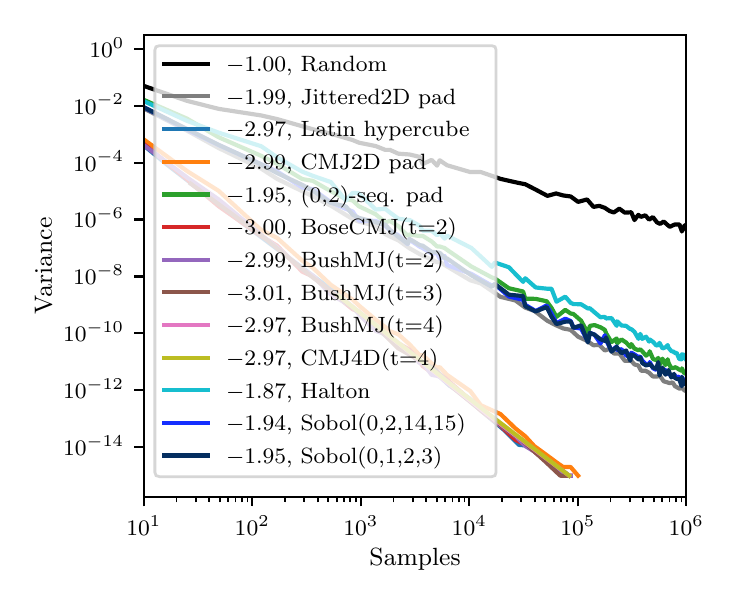 \begingroup%
\makeatletter%
\begin{pgfpicture}%
\pgfpathrectangle{\pgfpointorigin}{\pgfqpoint{3.381in}{2.726in}}%
\pgfusepath{use as bounding box, clip}%
\begin{pgfscope}%
\pgfsetbuttcap%
\pgfsetmiterjoin%
\definecolor{currentfill}{rgb}{1.0,1.0,1.0}%
\pgfsetfillcolor{currentfill}%
\pgfsetlinewidth{0.0pt}%
\definecolor{currentstroke}{rgb}{1.0,1.0,1.0}%
\pgfsetstrokecolor{currentstroke}%
\pgfsetdash{}{0pt}%
\pgfpathmoveto{\pgfqpoint{0.0in}{0.0in}}%
\pgfpathlineto{\pgfqpoint{3.381in}{0.0in}}%
\pgfpathlineto{\pgfqpoint{3.381in}{2.726in}}%
\pgfpathlineto{\pgfqpoint{0.0in}{2.726in}}%
\pgfpathclose%
\pgfusepath{fill}%
\end{pgfscope}%
\begin{pgfscope}%
\pgfsetbuttcap%
\pgfsetmiterjoin%
\definecolor{currentfill}{rgb}{1.0,1.0,1.0}%
\pgfsetfillcolor{currentfill}%
\pgfsetlinewidth{0.0pt}%
\definecolor{currentstroke}{rgb}{0.0,0.0,0.0}%
\pgfsetstrokecolor{currentstroke}%
\pgfsetstrokeopacity{0.0}%
\pgfsetdash{}{0pt}%
\pgfpathmoveto{\pgfqpoint{0.581in}{0.381in}}%
\pgfpathlineto{\pgfqpoint{3.293in}{0.381in}}%
\pgfpathlineto{\pgfqpoint{3.293in}{2.691in}}%
\pgfpathlineto{\pgfqpoint{0.581in}{2.691in}}%
\pgfpathclose%
\pgfusepath{fill}%
\end{pgfscope}%
\begin{pgfscope}%
\pgfsetbuttcap%
\pgfsetroundjoin%
\definecolor{currentfill}{rgb}{0.0,0.0,0.0}%
\pgfsetfillcolor{currentfill}%
\pgfsetlinewidth{0.803pt}%
\definecolor{currentstroke}{rgb}{0.0,0.0,0.0}%
\pgfsetstrokecolor{currentstroke}%
\pgfsetdash{}{0pt}%
\pgfsys@defobject{currentmarker}{\pgfqpoint{0.0in}{-0.049in}}{\pgfqpoint{0.0in}{0.0in}}{%
\pgfpathmoveto{\pgfqpoint{0.0in}{0.0in}}%
\pgfpathlineto{\pgfqpoint{0.0in}{-0.049in}}%
\pgfusepath{stroke,fill}%
}%
\begin{pgfscope}%
\pgfsys@transformshift{0.581in}{0.381in}%
\pgfsys@useobject{currentmarker}{}%
\end{pgfscope}%
\end{pgfscope}%
\begin{pgfscope}%
\definecolor{textcolor}{rgb}{0.0,0.0,0.0}%
\pgfsetstrokecolor{textcolor}%
\pgfsetfillcolor{textcolor}%
\pgftext[x=0.581in,y=0.284in,,top]{\color{textcolor}\rmfamily\fontsize{8.0}{9.6}\selectfont \(\displaystyle 10^{1}\)}%
\end{pgfscope}%
\begin{pgfscope}%
\pgfsetbuttcap%
\pgfsetroundjoin%
\definecolor{currentfill}{rgb}{0.0,0.0,0.0}%
\pgfsetfillcolor{currentfill}%
\pgfsetlinewidth{0.803pt}%
\definecolor{currentstroke}{rgb}{0.0,0.0,0.0}%
\pgfsetstrokecolor{currentstroke}%
\pgfsetdash{}{0pt}%
\pgfsys@defobject{currentmarker}{\pgfqpoint{0.0in}{-0.049in}}{\pgfqpoint{0.0in}{0.0in}}{%
\pgfpathmoveto{\pgfqpoint{0.0in}{0.0in}}%
\pgfpathlineto{\pgfqpoint{0.0in}{-0.049in}}%
\pgfusepath{stroke,fill}%
}%
\begin{pgfscope}%
\pgfsys@transformshift{1.123in}{0.381in}%
\pgfsys@useobject{currentmarker}{}%
\end{pgfscope}%
\end{pgfscope}%
\begin{pgfscope}%
\definecolor{textcolor}{rgb}{0.0,0.0,0.0}%
\pgfsetstrokecolor{textcolor}%
\pgfsetfillcolor{textcolor}%
\pgftext[x=1.123in,y=0.284in,,top]{\color{textcolor}\rmfamily\fontsize{8.0}{9.6}\selectfont \(\displaystyle 10^{2}\)}%
\end{pgfscope}%
\begin{pgfscope}%
\pgfsetbuttcap%
\pgfsetroundjoin%
\definecolor{currentfill}{rgb}{0.0,0.0,0.0}%
\pgfsetfillcolor{currentfill}%
\pgfsetlinewidth{0.803pt}%
\definecolor{currentstroke}{rgb}{0.0,0.0,0.0}%
\pgfsetstrokecolor{currentstroke}%
\pgfsetdash{}{0pt}%
\pgfsys@defobject{currentmarker}{\pgfqpoint{0.0in}{-0.049in}}{\pgfqpoint{0.0in}{0.0in}}{%
\pgfpathmoveto{\pgfqpoint{0.0in}{0.0in}}%
\pgfpathlineto{\pgfqpoint{0.0in}{-0.049in}}%
\pgfusepath{stroke,fill}%
}%
\begin{pgfscope}%
\pgfsys@transformshift{1.666in}{0.381in}%
\pgfsys@useobject{currentmarker}{}%
\end{pgfscope}%
\end{pgfscope}%
\begin{pgfscope}%
\definecolor{textcolor}{rgb}{0.0,0.0,0.0}%
\pgfsetstrokecolor{textcolor}%
\pgfsetfillcolor{textcolor}%
\pgftext[x=1.666in,y=0.284in,,top]{\color{textcolor}\rmfamily\fontsize{8.0}{9.6}\selectfont \(\displaystyle 10^{3}\)}%
\end{pgfscope}%
\begin{pgfscope}%
\pgfsetbuttcap%
\pgfsetroundjoin%
\definecolor{currentfill}{rgb}{0.0,0.0,0.0}%
\pgfsetfillcolor{currentfill}%
\pgfsetlinewidth{0.803pt}%
\definecolor{currentstroke}{rgb}{0.0,0.0,0.0}%
\pgfsetstrokecolor{currentstroke}%
\pgfsetdash{}{0pt}%
\pgfsys@defobject{currentmarker}{\pgfqpoint{0.0in}{-0.049in}}{\pgfqpoint{0.0in}{0.0in}}{%
\pgfpathmoveto{\pgfqpoint{0.0in}{0.0in}}%
\pgfpathlineto{\pgfqpoint{0.0in}{-0.049in}}%
\pgfusepath{stroke,fill}%
}%
\begin{pgfscope}%
\pgfsys@transformshift{2.208in}{0.381in}%
\pgfsys@useobject{currentmarker}{}%
\end{pgfscope}%
\end{pgfscope}%
\begin{pgfscope}%
\definecolor{textcolor}{rgb}{0.0,0.0,0.0}%
\pgfsetstrokecolor{textcolor}%
\pgfsetfillcolor{textcolor}%
\pgftext[x=2.208in,y=0.284in,,top]{\color{textcolor}\rmfamily\fontsize{8.0}{9.6}\selectfont \(\displaystyle 10^{4}\)}%
\end{pgfscope}%
\begin{pgfscope}%
\pgfsetbuttcap%
\pgfsetroundjoin%
\definecolor{currentfill}{rgb}{0.0,0.0,0.0}%
\pgfsetfillcolor{currentfill}%
\pgfsetlinewidth{0.803pt}%
\definecolor{currentstroke}{rgb}{0.0,0.0,0.0}%
\pgfsetstrokecolor{currentstroke}%
\pgfsetdash{}{0pt}%
\pgfsys@defobject{currentmarker}{\pgfqpoint{0.0in}{-0.049in}}{\pgfqpoint{0.0in}{0.0in}}{%
\pgfpathmoveto{\pgfqpoint{0.0in}{0.0in}}%
\pgfpathlineto{\pgfqpoint{0.0in}{-0.049in}}%
\pgfusepath{stroke,fill}%
}%
\begin{pgfscope}%
\pgfsys@transformshift{2.751in}{0.381in}%
\pgfsys@useobject{currentmarker}{}%
\end{pgfscope}%
\end{pgfscope}%
\begin{pgfscope}%
\definecolor{textcolor}{rgb}{0.0,0.0,0.0}%
\pgfsetstrokecolor{textcolor}%
\pgfsetfillcolor{textcolor}%
\pgftext[x=2.751in,y=0.284in,,top]{\color{textcolor}\rmfamily\fontsize{8.0}{9.6}\selectfont \(\displaystyle 10^{5}\)}%
\end{pgfscope}%
\begin{pgfscope}%
\pgfsetbuttcap%
\pgfsetroundjoin%
\definecolor{currentfill}{rgb}{0.0,0.0,0.0}%
\pgfsetfillcolor{currentfill}%
\pgfsetlinewidth{0.803pt}%
\definecolor{currentstroke}{rgb}{0.0,0.0,0.0}%
\pgfsetstrokecolor{currentstroke}%
\pgfsetdash{}{0pt}%
\pgfsys@defobject{currentmarker}{\pgfqpoint{0.0in}{-0.049in}}{\pgfqpoint{0.0in}{0.0in}}{%
\pgfpathmoveto{\pgfqpoint{0.0in}{0.0in}}%
\pgfpathlineto{\pgfqpoint{0.0in}{-0.049in}}%
\pgfusepath{stroke,fill}%
}%
\begin{pgfscope}%
\pgfsys@transformshift{3.293in}{0.381in}%
\pgfsys@useobject{currentmarker}{}%
\end{pgfscope}%
\end{pgfscope}%
\begin{pgfscope}%
\definecolor{textcolor}{rgb}{0.0,0.0,0.0}%
\pgfsetstrokecolor{textcolor}%
\pgfsetfillcolor{textcolor}%
\pgftext[x=3.293in,y=0.284in,,top]{\color{textcolor}\rmfamily\fontsize{8.0}{9.6}\selectfont \(\displaystyle 10^{6}\)}%
\end{pgfscope}%
\begin{pgfscope}%
\pgfsetbuttcap%
\pgfsetroundjoin%
\definecolor{currentfill}{rgb}{0.0,0.0,0.0}%
\pgfsetfillcolor{currentfill}%
\pgfsetlinewidth{0.602pt}%
\definecolor{currentstroke}{rgb}{0.0,0.0,0.0}%
\pgfsetstrokecolor{currentstroke}%
\pgfsetdash{}{0pt}%
\pgfsys@defobject{currentmarker}{\pgfqpoint{0.0in}{-0.028in}}{\pgfqpoint{0.0in}{0.0in}}{%
\pgfpathmoveto{\pgfqpoint{0.0in}{0.0in}}%
\pgfpathlineto{\pgfqpoint{0.0in}{-0.028in}}%
\pgfusepath{stroke,fill}%
}%
\begin{pgfscope}%
\pgfsys@transformshift{0.744in}{0.381in}%
\pgfsys@useobject{currentmarker}{}%
\end{pgfscope}%
\end{pgfscope}%
\begin{pgfscope}%
\pgfsetbuttcap%
\pgfsetroundjoin%
\definecolor{currentfill}{rgb}{0.0,0.0,0.0}%
\pgfsetfillcolor{currentfill}%
\pgfsetlinewidth{0.602pt}%
\definecolor{currentstroke}{rgb}{0.0,0.0,0.0}%
\pgfsetstrokecolor{currentstroke}%
\pgfsetdash{}{0pt}%
\pgfsys@defobject{currentmarker}{\pgfqpoint{0.0in}{-0.028in}}{\pgfqpoint{0.0in}{0.0in}}{%
\pgfpathmoveto{\pgfqpoint{0.0in}{0.0in}}%
\pgfpathlineto{\pgfqpoint{0.0in}{-0.028in}}%
\pgfusepath{stroke,fill}%
}%
\begin{pgfscope}%
\pgfsys@transformshift{0.84in}{0.381in}%
\pgfsys@useobject{currentmarker}{}%
\end{pgfscope}%
\end{pgfscope}%
\begin{pgfscope}%
\pgfsetbuttcap%
\pgfsetroundjoin%
\definecolor{currentfill}{rgb}{0.0,0.0,0.0}%
\pgfsetfillcolor{currentfill}%
\pgfsetlinewidth{0.602pt}%
\definecolor{currentstroke}{rgb}{0.0,0.0,0.0}%
\pgfsetstrokecolor{currentstroke}%
\pgfsetdash{}{0pt}%
\pgfsys@defobject{currentmarker}{\pgfqpoint{0.0in}{-0.028in}}{\pgfqpoint{0.0in}{0.0in}}{%
\pgfpathmoveto{\pgfqpoint{0.0in}{0.0in}}%
\pgfpathlineto{\pgfqpoint{0.0in}{-0.028in}}%
\pgfusepath{stroke,fill}%
}%
\begin{pgfscope}%
\pgfsys@transformshift{0.907in}{0.381in}%
\pgfsys@useobject{currentmarker}{}%
\end{pgfscope}%
\end{pgfscope}%
\begin{pgfscope}%
\pgfsetbuttcap%
\pgfsetroundjoin%
\definecolor{currentfill}{rgb}{0.0,0.0,0.0}%
\pgfsetfillcolor{currentfill}%
\pgfsetlinewidth{0.602pt}%
\definecolor{currentstroke}{rgb}{0.0,0.0,0.0}%
\pgfsetstrokecolor{currentstroke}%
\pgfsetdash{}{0pt}%
\pgfsys@defobject{currentmarker}{\pgfqpoint{0.0in}{-0.028in}}{\pgfqpoint{0.0in}{0.0in}}{%
\pgfpathmoveto{\pgfqpoint{0.0in}{0.0in}}%
\pgfpathlineto{\pgfqpoint{0.0in}{-0.028in}}%
\pgfusepath{stroke,fill}%
}%
\begin{pgfscope}%
\pgfsys@transformshift{0.96in}{0.381in}%
\pgfsys@useobject{currentmarker}{}%
\end{pgfscope}%
\end{pgfscope}%
\begin{pgfscope}%
\pgfsetbuttcap%
\pgfsetroundjoin%
\definecolor{currentfill}{rgb}{0.0,0.0,0.0}%
\pgfsetfillcolor{currentfill}%
\pgfsetlinewidth{0.602pt}%
\definecolor{currentstroke}{rgb}{0.0,0.0,0.0}%
\pgfsetstrokecolor{currentstroke}%
\pgfsetdash{}{0pt}%
\pgfsys@defobject{currentmarker}{\pgfqpoint{0.0in}{-0.028in}}{\pgfqpoint{0.0in}{0.0in}}{%
\pgfpathmoveto{\pgfqpoint{0.0in}{0.0in}}%
\pgfpathlineto{\pgfqpoint{0.0in}{-0.028in}}%
\pgfusepath{stroke,fill}%
}%
\begin{pgfscope}%
\pgfsys@transformshift{1.003in}{0.381in}%
\pgfsys@useobject{currentmarker}{}%
\end{pgfscope}%
\end{pgfscope}%
\begin{pgfscope}%
\pgfsetbuttcap%
\pgfsetroundjoin%
\definecolor{currentfill}{rgb}{0.0,0.0,0.0}%
\pgfsetfillcolor{currentfill}%
\pgfsetlinewidth{0.602pt}%
\definecolor{currentstroke}{rgb}{0.0,0.0,0.0}%
\pgfsetstrokecolor{currentstroke}%
\pgfsetdash{}{0pt}%
\pgfsys@defobject{currentmarker}{\pgfqpoint{0.0in}{-0.028in}}{\pgfqpoint{0.0in}{0.0in}}{%
\pgfpathmoveto{\pgfqpoint{0.0in}{0.0in}}%
\pgfpathlineto{\pgfqpoint{0.0in}{-0.028in}}%
\pgfusepath{stroke,fill}%
}%
\begin{pgfscope}%
\pgfsys@transformshift{1.039in}{0.381in}%
\pgfsys@useobject{currentmarker}{}%
\end{pgfscope}%
\end{pgfscope}%
\begin{pgfscope}%
\pgfsetbuttcap%
\pgfsetroundjoin%
\definecolor{currentfill}{rgb}{0.0,0.0,0.0}%
\pgfsetfillcolor{currentfill}%
\pgfsetlinewidth{0.602pt}%
\definecolor{currentstroke}{rgb}{0.0,0.0,0.0}%
\pgfsetstrokecolor{currentstroke}%
\pgfsetdash{}{0pt}%
\pgfsys@defobject{currentmarker}{\pgfqpoint{0.0in}{-0.028in}}{\pgfqpoint{0.0in}{0.0in}}{%
\pgfpathmoveto{\pgfqpoint{0.0in}{0.0in}}%
\pgfpathlineto{\pgfqpoint{0.0in}{-0.028in}}%
\pgfusepath{stroke,fill}%
}%
\begin{pgfscope}%
\pgfsys@transformshift{1.071in}{0.381in}%
\pgfsys@useobject{currentmarker}{}%
\end{pgfscope}%
\end{pgfscope}%
\begin{pgfscope}%
\pgfsetbuttcap%
\pgfsetroundjoin%
\definecolor{currentfill}{rgb}{0.0,0.0,0.0}%
\pgfsetfillcolor{currentfill}%
\pgfsetlinewidth{0.602pt}%
\definecolor{currentstroke}{rgb}{0.0,0.0,0.0}%
\pgfsetstrokecolor{currentstroke}%
\pgfsetdash{}{0pt}%
\pgfsys@defobject{currentmarker}{\pgfqpoint{0.0in}{-0.028in}}{\pgfqpoint{0.0in}{0.0in}}{%
\pgfpathmoveto{\pgfqpoint{0.0in}{0.0in}}%
\pgfpathlineto{\pgfqpoint{0.0in}{-0.028in}}%
\pgfusepath{stroke,fill}%
}%
\begin{pgfscope}%
\pgfsys@transformshift{1.099in}{0.381in}%
\pgfsys@useobject{currentmarker}{}%
\end{pgfscope}%
\end{pgfscope}%
\begin{pgfscope}%
\pgfsetbuttcap%
\pgfsetroundjoin%
\definecolor{currentfill}{rgb}{0.0,0.0,0.0}%
\pgfsetfillcolor{currentfill}%
\pgfsetlinewidth{0.602pt}%
\definecolor{currentstroke}{rgb}{0.0,0.0,0.0}%
\pgfsetstrokecolor{currentstroke}%
\pgfsetdash{}{0pt}%
\pgfsys@defobject{currentmarker}{\pgfqpoint{0.0in}{-0.028in}}{\pgfqpoint{0.0in}{0.0in}}{%
\pgfpathmoveto{\pgfqpoint{0.0in}{0.0in}}%
\pgfpathlineto{\pgfqpoint{0.0in}{-0.028in}}%
\pgfusepath{stroke,fill}%
}%
\begin{pgfscope}%
\pgfsys@transformshift{1.287in}{0.381in}%
\pgfsys@useobject{currentmarker}{}%
\end{pgfscope}%
\end{pgfscope}%
\begin{pgfscope}%
\pgfsetbuttcap%
\pgfsetroundjoin%
\definecolor{currentfill}{rgb}{0.0,0.0,0.0}%
\pgfsetfillcolor{currentfill}%
\pgfsetlinewidth{0.602pt}%
\definecolor{currentstroke}{rgb}{0.0,0.0,0.0}%
\pgfsetstrokecolor{currentstroke}%
\pgfsetdash{}{0pt}%
\pgfsys@defobject{currentmarker}{\pgfqpoint{0.0in}{-0.028in}}{\pgfqpoint{0.0in}{0.0in}}{%
\pgfpathmoveto{\pgfqpoint{0.0in}{0.0in}}%
\pgfpathlineto{\pgfqpoint{0.0in}{-0.028in}}%
\pgfusepath{stroke,fill}%
}%
\begin{pgfscope}%
\pgfsys@transformshift{1.382in}{0.381in}%
\pgfsys@useobject{currentmarker}{}%
\end{pgfscope}%
\end{pgfscope}%
\begin{pgfscope}%
\pgfsetbuttcap%
\pgfsetroundjoin%
\definecolor{currentfill}{rgb}{0.0,0.0,0.0}%
\pgfsetfillcolor{currentfill}%
\pgfsetlinewidth{0.602pt}%
\definecolor{currentstroke}{rgb}{0.0,0.0,0.0}%
\pgfsetstrokecolor{currentstroke}%
\pgfsetdash{}{0pt}%
\pgfsys@defobject{currentmarker}{\pgfqpoint{0.0in}{-0.028in}}{\pgfqpoint{0.0in}{0.0in}}{%
\pgfpathmoveto{\pgfqpoint{0.0in}{0.0in}}%
\pgfpathlineto{\pgfqpoint{0.0in}{-0.028in}}%
\pgfusepath{stroke,fill}%
}%
\begin{pgfscope}%
\pgfsys@transformshift{1.45in}{0.381in}%
\pgfsys@useobject{currentmarker}{}%
\end{pgfscope}%
\end{pgfscope}%
\begin{pgfscope}%
\pgfsetbuttcap%
\pgfsetroundjoin%
\definecolor{currentfill}{rgb}{0.0,0.0,0.0}%
\pgfsetfillcolor{currentfill}%
\pgfsetlinewidth{0.602pt}%
\definecolor{currentstroke}{rgb}{0.0,0.0,0.0}%
\pgfsetstrokecolor{currentstroke}%
\pgfsetdash{}{0pt}%
\pgfsys@defobject{currentmarker}{\pgfqpoint{0.0in}{-0.028in}}{\pgfqpoint{0.0in}{0.0in}}{%
\pgfpathmoveto{\pgfqpoint{0.0in}{0.0in}}%
\pgfpathlineto{\pgfqpoint{0.0in}{-0.028in}}%
\pgfusepath{stroke,fill}%
}%
\begin{pgfscope}%
\pgfsys@transformshift{1.503in}{0.381in}%
\pgfsys@useobject{currentmarker}{}%
\end{pgfscope}%
\end{pgfscope}%
\begin{pgfscope}%
\pgfsetbuttcap%
\pgfsetroundjoin%
\definecolor{currentfill}{rgb}{0.0,0.0,0.0}%
\pgfsetfillcolor{currentfill}%
\pgfsetlinewidth{0.602pt}%
\definecolor{currentstroke}{rgb}{0.0,0.0,0.0}%
\pgfsetstrokecolor{currentstroke}%
\pgfsetdash{}{0pt}%
\pgfsys@defobject{currentmarker}{\pgfqpoint{0.0in}{-0.028in}}{\pgfqpoint{0.0in}{0.0in}}{%
\pgfpathmoveto{\pgfqpoint{0.0in}{0.0in}}%
\pgfpathlineto{\pgfqpoint{0.0in}{-0.028in}}%
\pgfusepath{stroke,fill}%
}%
\begin{pgfscope}%
\pgfsys@transformshift{1.545in}{0.381in}%
\pgfsys@useobject{currentmarker}{}%
\end{pgfscope}%
\end{pgfscope}%
\begin{pgfscope}%
\pgfsetbuttcap%
\pgfsetroundjoin%
\definecolor{currentfill}{rgb}{0.0,0.0,0.0}%
\pgfsetfillcolor{currentfill}%
\pgfsetlinewidth{0.602pt}%
\definecolor{currentstroke}{rgb}{0.0,0.0,0.0}%
\pgfsetstrokecolor{currentstroke}%
\pgfsetdash{}{0pt}%
\pgfsys@defobject{currentmarker}{\pgfqpoint{0.0in}{-0.028in}}{\pgfqpoint{0.0in}{0.0in}}{%
\pgfpathmoveto{\pgfqpoint{0.0in}{0.0in}}%
\pgfpathlineto{\pgfqpoint{0.0in}{-0.028in}}%
\pgfusepath{stroke,fill}%
}%
\begin{pgfscope}%
\pgfsys@transformshift{1.582in}{0.381in}%
\pgfsys@useobject{currentmarker}{}%
\end{pgfscope}%
\end{pgfscope}%
\begin{pgfscope}%
\pgfsetbuttcap%
\pgfsetroundjoin%
\definecolor{currentfill}{rgb}{0.0,0.0,0.0}%
\pgfsetfillcolor{currentfill}%
\pgfsetlinewidth{0.602pt}%
\definecolor{currentstroke}{rgb}{0.0,0.0,0.0}%
\pgfsetstrokecolor{currentstroke}%
\pgfsetdash{}{0pt}%
\pgfsys@defobject{currentmarker}{\pgfqpoint{0.0in}{-0.028in}}{\pgfqpoint{0.0in}{0.0in}}{%
\pgfpathmoveto{\pgfqpoint{0.0in}{0.0in}}%
\pgfpathlineto{\pgfqpoint{0.0in}{-0.028in}}%
\pgfusepath{stroke,fill}%
}%
\begin{pgfscope}%
\pgfsys@transformshift{1.613in}{0.381in}%
\pgfsys@useobject{currentmarker}{}%
\end{pgfscope}%
\end{pgfscope}%
\begin{pgfscope}%
\pgfsetbuttcap%
\pgfsetroundjoin%
\definecolor{currentfill}{rgb}{0.0,0.0,0.0}%
\pgfsetfillcolor{currentfill}%
\pgfsetlinewidth{0.602pt}%
\definecolor{currentstroke}{rgb}{0.0,0.0,0.0}%
\pgfsetstrokecolor{currentstroke}%
\pgfsetdash{}{0pt}%
\pgfsys@defobject{currentmarker}{\pgfqpoint{0.0in}{-0.028in}}{\pgfqpoint{0.0in}{0.0in}}{%
\pgfpathmoveto{\pgfqpoint{0.0in}{0.0in}}%
\pgfpathlineto{\pgfqpoint{0.0in}{-0.028in}}%
\pgfusepath{stroke,fill}%
}%
\begin{pgfscope}%
\pgfsys@transformshift{1.641in}{0.381in}%
\pgfsys@useobject{currentmarker}{}%
\end{pgfscope}%
\end{pgfscope}%
\begin{pgfscope}%
\pgfsetbuttcap%
\pgfsetroundjoin%
\definecolor{currentfill}{rgb}{0.0,0.0,0.0}%
\pgfsetfillcolor{currentfill}%
\pgfsetlinewidth{0.602pt}%
\definecolor{currentstroke}{rgb}{0.0,0.0,0.0}%
\pgfsetstrokecolor{currentstroke}%
\pgfsetdash{}{0pt}%
\pgfsys@defobject{currentmarker}{\pgfqpoint{0.0in}{-0.028in}}{\pgfqpoint{0.0in}{0.0in}}{%
\pgfpathmoveto{\pgfqpoint{0.0in}{0.0in}}%
\pgfpathlineto{\pgfqpoint{0.0in}{-0.028in}}%
\pgfusepath{stroke,fill}%
}%
\begin{pgfscope}%
\pgfsys@transformshift{1.829in}{0.381in}%
\pgfsys@useobject{currentmarker}{}%
\end{pgfscope}%
\end{pgfscope}%
\begin{pgfscope}%
\pgfsetbuttcap%
\pgfsetroundjoin%
\definecolor{currentfill}{rgb}{0.0,0.0,0.0}%
\pgfsetfillcolor{currentfill}%
\pgfsetlinewidth{0.602pt}%
\definecolor{currentstroke}{rgb}{0.0,0.0,0.0}%
\pgfsetstrokecolor{currentstroke}%
\pgfsetdash{}{0pt}%
\pgfsys@defobject{currentmarker}{\pgfqpoint{0.0in}{-0.028in}}{\pgfqpoint{0.0in}{0.0in}}{%
\pgfpathmoveto{\pgfqpoint{0.0in}{0.0in}}%
\pgfpathlineto{\pgfqpoint{0.0in}{-0.028in}}%
\pgfusepath{stroke,fill}%
}%
\begin{pgfscope}%
\pgfsys@transformshift{1.925in}{0.381in}%
\pgfsys@useobject{currentmarker}{}%
\end{pgfscope}%
\end{pgfscope}%
\begin{pgfscope}%
\pgfsetbuttcap%
\pgfsetroundjoin%
\definecolor{currentfill}{rgb}{0.0,0.0,0.0}%
\pgfsetfillcolor{currentfill}%
\pgfsetlinewidth{0.602pt}%
\definecolor{currentstroke}{rgb}{0.0,0.0,0.0}%
\pgfsetstrokecolor{currentstroke}%
\pgfsetdash{}{0pt}%
\pgfsys@defobject{currentmarker}{\pgfqpoint{0.0in}{-0.028in}}{\pgfqpoint{0.0in}{0.0in}}{%
\pgfpathmoveto{\pgfqpoint{0.0in}{0.0in}}%
\pgfpathlineto{\pgfqpoint{0.0in}{-0.028in}}%
\pgfusepath{stroke,fill}%
}%
\begin{pgfscope}%
\pgfsys@transformshift{1.992in}{0.381in}%
\pgfsys@useobject{currentmarker}{}%
\end{pgfscope}%
\end{pgfscope}%
\begin{pgfscope}%
\pgfsetbuttcap%
\pgfsetroundjoin%
\definecolor{currentfill}{rgb}{0.0,0.0,0.0}%
\pgfsetfillcolor{currentfill}%
\pgfsetlinewidth{0.602pt}%
\definecolor{currentstroke}{rgb}{0.0,0.0,0.0}%
\pgfsetstrokecolor{currentstroke}%
\pgfsetdash{}{0pt}%
\pgfsys@defobject{currentmarker}{\pgfqpoint{0.0in}{-0.028in}}{\pgfqpoint{0.0in}{0.0in}}{%
\pgfpathmoveto{\pgfqpoint{0.0in}{0.0in}}%
\pgfpathlineto{\pgfqpoint{0.0in}{-0.028in}}%
\pgfusepath{stroke,fill}%
}%
\begin{pgfscope}%
\pgfsys@transformshift{2.045in}{0.381in}%
\pgfsys@useobject{currentmarker}{}%
\end{pgfscope}%
\end{pgfscope}%
\begin{pgfscope}%
\pgfsetbuttcap%
\pgfsetroundjoin%
\definecolor{currentfill}{rgb}{0.0,0.0,0.0}%
\pgfsetfillcolor{currentfill}%
\pgfsetlinewidth{0.602pt}%
\definecolor{currentstroke}{rgb}{0.0,0.0,0.0}%
\pgfsetstrokecolor{currentstroke}%
\pgfsetdash{}{0pt}%
\pgfsys@defobject{currentmarker}{\pgfqpoint{0.0in}{-0.028in}}{\pgfqpoint{0.0in}{0.0in}}{%
\pgfpathmoveto{\pgfqpoint{0.0in}{0.0in}}%
\pgfpathlineto{\pgfqpoint{0.0in}{-0.028in}}%
\pgfusepath{stroke,fill}%
}%
\begin{pgfscope}%
\pgfsys@transformshift{2.088in}{0.381in}%
\pgfsys@useobject{currentmarker}{}%
\end{pgfscope}%
\end{pgfscope}%
\begin{pgfscope}%
\pgfsetbuttcap%
\pgfsetroundjoin%
\definecolor{currentfill}{rgb}{0.0,0.0,0.0}%
\pgfsetfillcolor{currentfill}%
\pgfsetlinewidth{0.602pt}%
\definecolor{currentstroke}{rgb}{0.0,0.0,0.0}%
\pgfsetstrokecolor{currentstroke}%
\pgfsetdash{}{0pt}%
\pgfsys@defobject{currentmarker}{\pgfqpoint{0.0in}{-0.028in}}{\pgfqpoint{0.0in}{0.0in}}{%
\pgfpathmoveto{\pgfqpoint{0.0in}{0.0in}}%
\pgfpathlineto{\pgfqpoint{0.0in}{-0.028in}}%
\pgfusepath{stroke,fill}%
}%
\begin{pgfscope}%
\pgfsys@transformshift{2.124in}{0.381in}%
\pgfsys@useobject{currentmarker}{}%
\end{pgfscope}%
\end{pgfscope}%
\begin{pgfscope}%
\pgfsetbuttcap%
\pgfsetroundjoin%
\definecolor{currentfill}{rgb}{0.0,0.0,0.0}%
\pgfsetfillcolor{currentfill}%
\pgfsetlinewidth{0.602pt}%
\definecolor{currentstroke}{rgb}{0.0,0.0,0.0}%
\pgfsetstrokecolor{currentstroke}%
\pgfsetdash{}{0pt}%
\pgfsys@defobject{currentmarker}{\pgfqpoint{0.0in}{-0.028in}}{\pgfqpoint{0.0in}{0.0in}}{%
\pgfpathmoveto{\pgfqpoint{0.0in}{0.0in}}%
\pgfpathlineto{\pgfqpoint{0.0in}{-0.028in}}%
\pgfusepath{stroke,fill}%
}%
\begin{pgfscope}%
\pgfsys@transformshift{2.156in}{0.381in}%
\pgfsys@useobject{currentmarker}{}%
\end{pgfscope}%
\end{pgfscope}%
\begin{pgfscope}%
\pgfsetbuttcap%
\pgfsetroundjoin%
\definecolor{currentfill}{rgb}{0.0,0.0,0.0}%
\pgfsetfillcolor{currentfill}%
\pgfsetlinewidth{0.602pt}%
\definecolor{currentstroke}{rgb}{0.0,0.0,0.0}%
\pgfsetstrokecolor{currentstroke}%
\pgfsetdash{}{0pt}%
\pgfsys@defobject{currentmarker}{\pgfqpoint{0.0in}{-0.028in}}{\pgfqpoint{0.0in}{0.0in}}{%
\pgfpathmoveto{\pgfqpoint{0.0in}{0.0in}}%
\pgfpathlineto{\pgfqpoint{0.0in}{-0.028in}}%
\pgfusepath{stroke,fill}%
}%
\begin{pgfscope}%
\pgfsys@transformshift{2.184in}{0.381in}%
\pgfsys@useobject{currentmarker}{}%
\end{pgfscope}%
\end{pgfscope}%
\begin{pgfscope}%
\pgfsetbuttcap%
\pgfsetroundjoin%
\definecolor{currentfill}{rgb}{0.0,0.0,0.0}%
\pgfsetfillcolor{currentfill}%
\pgfsetlinewidth{0.602pt}%
\definecolor{currentstroke}{rgb}{0.0,0.0,0.0}%
\pgfsetstrokecolor{currentstroke}%
\pgfsetdash{}{0pt}%
\pgfsys@defobject{currentmarker}{\pgfqpoint{0.0in}{-0.028in}}{\pgfqpoint{0.0in}{0.0in}}{%
\pgfpathmoveto{\pgfqpoint{0.0in}{0.0in}}%
\pgfpathlineto{\pgfqpoint{0.0in}{-0.028in}}%
\pgfusepath{stroke,fill}%
}%
\begin{pgfscope}%
\pgfsys@transformshift{2.372in}{0.381in}%
\pgfsys@useobject{currentmarker}{}%
\end{pgfscope}%
\end{pgfscope}%
\begin{pgfscope}%
\pgfsetbuttcap%
\pgfsetroundjoin%
\definecolor{currentfill}{rgb}{0.0,0.0,0.0}%
\pgfsetfillcolor{currentfill}%
\pgfsetlinewidth{0.602pt}%
\definecolor{currentstroke}{rgb}{0.0,0.0,0.0}%
\pgfsetstrokecolor{currentstroke}%
\pgfsetdash{}{0pt}%
\pgfsys@defobject{currentmarker}{\pgfqpoint{0.0in}{-0.028in}}{\pgfqpoint{0.0in}{0.0in}}{%
\pgfpathmoveto{\pgfqpoint{0.0in}{0.0in}}%
\pgfpathlineto{\pgfqpoint{0.0in}{-0.028in}}%
\pgfusepath{stroke,fill}%
}%
\begin{pgfscope}%
\pgfsys@transformshift{2.467in}{0.381in}%
\pgfsys@useobject{currentmarker}{}%
\end{pgfscope}%
\end{pgfscope}%
\begin{pgfscope}%
\pgfsetbuttcap%
\pgfsetroundjoin%
\definecolor{currentfill}{rgb}{0.0,0.0,0.0}%
\pgfsetfillcolor{currentfill}%
\pgfsetlinewidth{0.602pt}%
\definecolor{currentstroke}{rgb}{0.0,0.0,0.0}%
\pgfsetstrokecolor{currentstroke}%
\pgfsetdash{}{0pt}%
\pgfsys@defobject{currentmarker}{\pgfqpoint{0.0in}{-0.028in}}{\pgfqpoint{0.0in}{0.0in}}{%
\pgfpathmoveto{\pgfqpoint{0.0in}{0.0in}}%
\pgfpathlineto{\pgfqpoint{0.0in}{-0.028in}}%
\pgfusepath{stroke,fill}%
}%
\begin{pgfscope}%
\pgfsys@transformshift{2.535in}{0.381in}%
\pgfsys@useobject{currentmarker}{}%
\end{pgfscope}%
\end{pgfscope}%
\begin{pgfscope}%
\pgfsetbuttcap%
\pgfsetroundjoin%
\definecolor{currentfill}{rgb}{0.0,0.0,0.0}%
\pgfsetfillcolor{currentfill}%
\pgfsetlinewidth{0.602pt}%
\definecolor{currentstroke}{rgb}{0.0,0.0,0.0}%
\pgfsetstrokecolor{currentstroke}%
\pgfsetdash{}{0pt}%
\pgfsys@defobject{currentmarker}{\pgfqpoint{0.0in}{-0.028in}}{\pgfqpoint{0.0in}{0.0in}}{%
\pgfpathmoveto{\pgfqpoint{0.0in}{0.0in}}%
\pgfpathlineto{\pgfqpoint{0.0in}{-0.028in}}%
\pgfusepath{stroke,fill}%
}%
\begin{pgfscope}%
\pgfsys@transformshift{2.588in}{0.381in}%
\pgfsys@useobject{currentmarker}{}%
\end{pgfscope}%
\end{pgfscope}%
\begin{pgfscope}%
\pgfsetbuttcap%
\pgfsetroundjoin%
\definecolor{currentfill}{rgb}{0.0,0.0,0.0}%
\pgfsetfillcolor{currentfill}%
\pgfsetlinewidth{0.602pt}%
\definecolor{currentstroke}{rgb}{0.0,0.0,0.0}%
\pgfsetstrokecolor{currentstroke}%
\pgfsetdash{}{0pt}%
\pgfsys@defobject{currentmarker}{\pgfqpoint{0.0in}{-0.028in}}{\pgfqpoint{0.0in}{0.0in}}{%
\pgfpathmoveto{\pgfqpoint{0.0in}{0.0in}}%
\pgfpathlineto{\pgfqpoint{0.0in}{-0.028in}}%
\pgfusepath{stroke,fill}%
}%
\begin{pgfscope}%
\pgfsys@transformshift{2.63in}{0.381in}%
\pgfsys@useobject{currentmarker}{}%
\end{pgfscope}%
\end{pgfscope}%
\begin{pgfscope}%
\pgfsetbuttcap%
\pgfsetroundjoin%
\definecolor{currentfill}{rgb}{0.0,0.0,0.0}%
\pgfsetfillcolor{currentfill}%
\pgfsetlinewidth{0.602pt}%
\definecolor{currentstroke}{rgb}{0.0,0.0,0.0}%
\pgfsetstrokecolor{currentstroke}%
\pgfsetdash{}{0pt}%
\pgfsys@defobject{currentmarker}{\pgfqpoint{0.0in}{-0.028in}}{\pgfqpoint{0.0in}{0.0in}}{%
\pgfpathmoveto{\pgfqpoint{0.0in}{0.0in}}%
\pgfpathlineto{\pgfqpoint{0.0in}{-0.028in}}%
\pgfusepath{stroke,fill}%
}%
\begin{pgfscope}%
\pgfsys@transformshift{2.667in}{0.381in}%
\pgfsys@useobject{currentmarker}{}%
\end{pgfscope}%
\end{pgfscope}%
\begin{pgfscope}%
\pgfsetbuttcap%
\pgfsetroundjoin%
\definecolor{currentfill}{rgb}{0.0,0.0,0.0}%
\pgfsetfillcolor{currentfill}%
\pgfsetlinewidth{0.602pt}%
\definecolor{currentstroke}{rgb}{0.0,0.0,0.0}%
\pgfsetstrokecolor{currentstroke}%
\pgfsetdash{}{0pt}%
\pgfsys@defobject{currentmarker}{\pgfqpoint{0.0in}{-0.028in}}{\pgfqpoint{0.0in}{0.0in}}{%
\pgfpathmoveto{\pgfqpoint{0.0in}{0.0in}}%
\pgfpathlineto{\pgfqpoint{0.0in}{-0.028in}}%
\pgfusepath{stroke,fill}%
}%
\begin{pgfscope}%
\pgfsys@transformshift{2.698in}{0.381in}%
\pgfsys@useobject{currentmarker}{}%
\end{pgfscope}%
\end{pgfscope}%
\begin{pgfscope}%
\pgfsetbuttcap%
\pgfsetroundjoin%
\definecolor{currentfill}{rgb}{0.0,0.0,0.0}%
\pgfsetfillcolor{currentfill}%
\pgfsetlinewidth{0.602pt}%
\definecolor{currentstroke}{rgb}{0.0,0.0,0.0}%
\pgfsetstrokecolor{currentstroke}%
\pgfsetdash{}{0pt}%
\pgfsys@defobject{currentmarker}{\pgfqpoint{0.0in}{-0.028in}}{\pgfqpoint{0.0in}{0.0in}}{%
\pgfpathmoveto{\pgfqpoint{0.0in}{0.0in}}%
\pgfpathlineto{\pgfqpoint{0.0in}{-0.028in}}%
\pgfusepath{stroke,fill}%
}%
\begin{pgfscope}%
\pgfsys@transformshift{2.726in}{0.381in}%
\pgfsys@useobject{currentmarker}{}%
\end{pgfscope}%
\end{pgfscope}%
\begin{pgfscope}%
\pgfsetbuttcap%
\pgfsetroundjoin%
\definecolor{currentfill}{rgb}{0.0,0.0,0.0}%
\pgfsetfillcolor{currentfill}%
\pgfsetlinewidth{0.602pt}%
\definecolor{currentstroke}{rgb}{0.0,0.0,0.0}%
\pgfsetstrokecolor{currentstroke}%
\pgfsetdash{}{0pt}%
\pgfsys@defobject{currentmarker}{\pgfqpoint{0.0in}{-0.028in}}{\pgfqpoint{0.0in}{0.0in}}{%
\pgfpathmoveto{\pgfqpoint{0.0in}{0.0in}}%
\pgfpathlineto{\pgfqpoint{0.0in}{-0.028in}}%
\pgfusepath{stroke,fill}%
}%
\begin{pgfscope}%
\pgfsys@transformshift{2.914in}{0.381in}%
\pgfsys@useobject{currentmarker}{}%
\end{pgfscope}%
\end{pgfscope}%
\begin{pgfscope}%
\pgfsetbuttcap%
\pgfsetroundjoin%
\definecolor{currentfill}{rgb}{0.0,0.0,0.0}%
\pgfsetfillcolor{currentfill}%
\pgfsetlinewidth{0.602pt}%
\definecolor{currentstroke}{rgb}{0.0,0.0,0.0}%
\pgfsetstrokecolor{currentstroke}%
\pgfsetdash{}{0pt}%
\pgfsys@defobject{currentmarker}{\pgfqpoint{0.0in}{-0.028in}}{\pgfqpoint{0.0in}{0.0in}}{%
\pgfpathmoveto{\pgfqpoint{0.0in}{0.0in}}%
\pgfpathlineto{\pgfqpoint{0.0in}{-0.028in}}%
\pgfusepath{stroke,fill}%
}%
\begin{pgfscope}%
\pgfsys@transformshift{3.01in}{0.381in}%
\pgfsys@useobject{currentmarker}{}%
\end{pgfscope}%
\end{pgfscope}%
\begin{pgfscope}%
\pgfsetbuttcap%
\pgfsetroundjoin%
\definecolor{currentfill}{rgb}{0.0,0.0,0.0}%
\pgfsetfillcolor{currentfill}%
\pgfsetlinewidth{0.602pt}%
\definecolor{currentstroke}{rgb}{0.0,0.0,0.0}%
\pgfsetstrokecolor{currentstroke}%
\pgfsetdash{}{0pt}%
\pgfsys@defobject{currentmarker}{\pgfqpoint{0.0in}{-0.028in}}{\pgfqpoint{0.0in}{0.0in}}{%
\pgfpathmoveto{\pgfqpoint{0.0in}{0.0in}}%
\pgfpathlineto{\pgfqpoint{0.0in}{-0.028in}}%
\pgfusepath{stroke,fill}%
}%
\begin{pgfscope}%
\pgfsys@transformshift{3.077in}{0.381in}%
\pgfsys@useobject{currentmarker}{}%
\end{pgfscope}%
\end{pgfscope}%
\begin{pgfscope}%
\pgfsetbuttcap%
\pgfsetroundjoin%
\definecolor{currentfill}{rgb}{0.0,0.0,0.0}%
\pgfsetfillcolor{currentfill}%
\pgfsetlinewidth{0.602pt}%
\definecolor{currentstroke}{rgb}{0.0,0.0,0.0}%
\pgfsetstrokecolor{currentstroke}%
\pgfsetdash{}{0pt}%
\pgfsys@defobject{currentmarker}{\pgfqpoint{0.0in}{-0.028in}}{\pgfqpoint{0.0in}{0.0in}}{%
\pgfpathmoveto{\pgfqpoint{0.0in}{0.0in}}%
\pgfpathlineto{\pgfqpoint{0.0in}{-0.028in}}%
\pgfusepath{stroke,fill}%
}%
\begin{pgfscope}%
\pgfsys@transformshift{3.13in}{0.381in}%
\pgfsys@useobject{currentmarker}{}%
\end{pgfscope}%
\end{pgfscope}%
\begin{pgfscope}%
\pgfsetbuttcap%
\pgfsetroundjoin%
\definecolor{currentfill}{rgb}{0.0,0.0,0.0}%
\pgfsetfillcolor{currentfill}%
\pgfsetlinewidth{0.602pt}%
\definecolor{currentstroke}{rgb}{0.0,0.0,0.0}%
\pgfsetstrokecolor{currentstroke}%
\pgfsetdash{}{0pt}%
\pgfsys@defobject{currentmarker}{\pgfqpoint{0.0in}{-0.028in}}{\pgfqpoint{0.0in}{0.0in}}{%
\pgfpathmoveto{\pgfqpoint{0.0in}{0.0in}}%
\pgfpathlineto{\pgfqpoint{0.0in}{-0.028in}}%
\pgfusepath{stroke,fill}%
}%
\begin{pgfscope}%
\pgfsys@transformshift{3.173in}{0.381in}%
\pgfsys@useobject{currentmarker}{}%
\end{pgfscope}%
\end{pgfscope}%
\begin{pgfscope}%
\pgfsetbuttcap%
\pgfsetroundjoin%
\definecolor{currentfill}{rgb}{0.0,0.0,0.0}%
\pgfsetfillcolor{currentfill}%
\pgfsetlinewidth{0.602pt}%
\definecolor{currentstroke}{rgb}{0.0,0.0,0.0}%
\pgfsetstrokecolor{currentstroke}%
\pgfsetdash{}{0pt}%
\pgfsys@defobject{currentmarker}{\pgfqpoint{0.0in}{-0.028in}}{\pgfqpoint{0.0in}{0.0in}}{%
\pgfpathmoveto{\pgfqpoint{0.0in}{0.0in}}%
\pgfpathlineto{\pgfqpoint{0.0in}{-0.028in}}%
\pgfusepath{stroke,fill}%
}%
\begin{pgfscope}%
\pgfsys@transformshift{3.209in}{0.381in}%
\pgfsys@useobject{currentmarker}{}%
\end{pgfscope}%
\end{pgfscope}%
\begin{pgfscope}%
\pgfsetbuttcap%
\pgfsetroundjoin%
\definecolor{currentfill}{rgb}{0.0,0.0,0.0}%
\pgfsetfillcolor{currentfill}%
\pgfsetlinewidth{0.602pt}%
\definecolor{currentstroke}{rgb}{0.0,0.0,0.0}%
\pgfsetstrokecolor{currentstroke}%
\pgfsetdash{}{0pt}%
\pgfsys@defobject{currentmarker}{\pgfqpoint{0.0in}{-0.028in}}{\pgfqpoint{0.0in}{0.0in}}{%
\pgfpathmoveto{\pgfqpoint{0.0in}{0.0in}}%
\pgfpathlineto{\pgfqpoint{0.0in}{-0.028in}}%
\pgfusepath{stroke,fill}%
}%
\begin{pgfscope}%
\pgfsys@transformshift{3.241in}{0.381in}%
\pgfsys@useobject{currentmarker}{}%
\end{pgfscope}%
\end{pgfscope}%
\begin{pgfscope}%
\pgfsetbuttcap%
\pgfsetroundjoin%
\definecolor{currentfill}{rgb}{0.0,0.0,0.0}%
\pgfsetfillcolor{currentfill}%
\pgfsetlinewidth{0.602pt}%
\definecolor{currentstroke}{rgb}{0.0,0.0,0.0}%
\pgfsetstrokecolor{currentstroke}%
\pgfsetdash{}{0pt}%
\pgfsys@defobject{currentmarker}{\pgfqpoint{0.0in}{-0.028in}}{\pgfqpoint{0.0in}{0.0in}}{%
\pgfpathmoveto{\pgfqpoint{0.0in}{0.0in}}%
\pgfpathlineto{\pgfqpoint{0.0in}{-0.028in}}%
\pgfusepath{stroke,fill}%
}%
\begin{pgfscope}%
\pgfsys@transformshift{3.269in}{0.381in}%
\pgfsys@useobject{currentmarker}{}%
\end{pgfscope}%
\end{pgfscope}%
\begin{pgfscope}%
\definecolor{textcolor}{rgb}{0.0,0.0,0.0}%
\pgfsetstrokecolor{textcolor}%
\pgfsetfillcolor{textcolor}%
\pgftext[x=1.937in,y=0.121in,,top]{\color{textcolor}\rmfamily\fontsize{9.0}{10.8}\selectfont Samples}%
\end{pgfscope}%
\begin{pgfscope}%
\pgfsetbuttcap%
\pgfsetroundjoin%
\definecolor{currentfill}{rgb}{0.0,0.0,0.0}%
\pgfsetfillcolor{currentfill}%
\pgfsetlinewidth{0.803pt}%
\definecolor{currentstroke}{rgb}{0.0,0.0,0.0}%
\pgfsetstrokecolor{currentstroke}%
\pgfsetdash{}{0pt}%
\pgfsys@defobject{currentmarker}{\pgfqpoint{-0.049in}{0.0in}}{\pgfqpoint{0.0in}{0.0in}}{%
\pgfpathmoveto{\pgfqpoint{0.0in}{0.0in}}%
\pgfpathlineto{\pgfqpoint{-0.049in}{0.0in}}%
\pgfusepath{stroke,fill}%
}%
\begin{pgfscope}%
\pgfsys@transformshift{0.581in}{0.629in}%
\pgfsys@useobject{currentmarker}{}%
\end{pgfscope}%
\end{pgfscope}%
\begin{pgfscope}%
\definecolor{textcolor}{rgb}{0.0,0.0,0.0}%
\pgfsetstrokecolor{textcolor}%
\pgfsetfillcolor{textcolor}%
\pgftext[x=0.177in,y=0.586in,left,base]{\color{textcolor}\rmfamily\fontsize{8.0}{9.6}\selectfont \(\displaystyle 10^{-14}\)}%
\end{pgfscope}%
\begin{pgfscope}%
\pgfsetbuttcap%
\pgfsetroundjoin%
\definecolor{currentfill}{rgb}{0.0,0.0,0.0}%
\pgfsetfillcolor{currentfill}%
\pgfsetlinewidth{0.803pt}%
\definecolor{currentstroke}{rgb}{0.0,0.0,0.0}%
\pgfsetstrokecolor{currentstroke}%
\pgfsetdash{}{0pt}%
\pgfsys@defobject{currentmarker}{\pgfqpoint{-0.049in}{0.0in}}{\pgfqpoint{0.0in}{0.0in}}{%
\pgfpathmoveto{\pgfqpoint{0.0in}{0.0in}}%
\pgfpathlineto{\pgfqpoint{-0.049in}{0.0in}}%
\pgfusepath{stroke,fill}%
}%
\begin{pgfscope}%
\pgfsys@transformshift{0.581in}{0.913in}%
\pgfsys@useobject{currentmarker}{}%
\end{pgfscope}%
\end{pgfscope}%
\begin{pgfscope}%
\definecolor{textcolor}{rgb}{0.0,0.0,0.0}%
\pgfsetstrokecolor{textcolor}%
\pgfsetfillcolor{textcolor}%
\pgftext[x=0.177in,y=0.871in,left,base]{\color{textcolor}\rmfamily\fontsize{8.0}{9.6}\selectfont \(\displaystyle 10^{-12}\)}%
\end{pgfscope}%
\begin{pgfscope}%
\pgfsetbuttcap%
\pgfsetroundjoin%
\definecolor{currentfill}{rgb}{0.0,0.0,0.0}%
\pgfsetfillcolor{currentfill}%
\pgfsetlinewidth{0.803pt}%
\definecolor{currentstroke}{rgb}{0.0,0.0,0.0}%
\pgfsetstrokecolor{currentstroke}%
\pgfsetdash{}{0pt}%
\pgfsys@defobject{currentmarker}{\pgfqpoint{-0.049in}{0.0in}}{\pgfqpoint{0.0in}{0.0in}}{%
\pgfpathmoveto{\pgfqpoint{0.0in}{0.0in}}%
\pgfpathlineto{\pgfqpoint{-0.049in}{0.0in}}%
\pgfusepath{stroke,fill}%
}%
\begin{pgfscope}%
\pgfsys@transformshift{0.581in}{1.198in}%
\pgfsys@useobject{currentmarker}{}%
\end{pgfscope}%
\end{pgfscope}%
\begin{pgfscope}%
\definecolor{textcolor}{rgb}{0.0,0.0,0.0}%
\pgfsetstrokecolor{textcolor}%
\pgfsetfillcolor{textcolor}%
\pgftext[x=0.177in,y=1.155in,left,base]{\color{textcolor}\rmfamily\fontsize{8.0}{9.6}\selectfont \(\displaystyle 10^{-10}\)}%
\end{pgfscope}%
\begin{pgfscope}%
\pgfsetbuttcap%
\pgfsetroundjoin%
\definecolor{currentfill}{rgb}{0.0,0.0,0.0}%
\pgfsetfillcolor{currentfill}%
\pgfsetlinewidth{0.803pt}%
\definecolor{currentstroke}{rgb}{0.0,0.0,0.0}%
\pgfsetstrokecolor{currentstroke}%
\pgfsetdash{}{0pt}%
\pgfsys@defobject{currentmarker}{\pgfqpoint{-0.049in}{0.0in}}{\pgfqpoint{0.0in}{0.0in}}{%
\pgfpathmoveto{\pgfqpoint{0.0in}{0.0in}}%
\pgfpathlineto{\pgfqpoint{-0.049in}{0.0in}}%
\pgfusepath{stroke,fill}%
}%
\begin{pgfscope}%
\pgfsys@transformshift{0.581in}{1.482in}%
\pgfsys@useobject{currentmarker}{}%
\end{pgfscope}%
\end{pgfscope}%
\begin{pgfscope}%
\definecolor{textcolor}{rgb}{0.0,0.0,0.0}%
\pgfsetstrokecolor{textcolor}%
\pgfsetfillcolor{textcolor}%
\pgftext[x=0.227in,y=1.44in,left,base]{\color{textcolor}\rmfamily\fontsize{8.0}{9.6}\selectfont \(\displaystyle 10^{-8}\)}%
\end{pgfscope}%
\begin{pgfscope}%
\pgfsetbuttcap%
\pgfsetroundjoin%
\definecolor{currentfill}{rgb}{0.0,0.0,0.0}%
\pgfsetfillcolor{currentfill}%
\pgfsetlinewidth{0.803pt}%
\definecolor{currentstroke}{rgb}{0.0,0.0,0.0}%
\pgfsetstrokecolor{currentstroke}%
\pgfsetdash{}{0pt}%
\pgfsys@defobject{currentmarker}{\pgfqpoint{-0.049in}{0.0in}}{\pgfqpoint{0.0in}{0.0in}}{%
\pgfpathmoveto{\pgfqpoint{0.0in}{0.0in}}%
\pgfpathlineto{\pgfqpoint{-0.049in}{0.0in}}%
\pgfusepath{stroke,fill}%
}%
\begin{pgfscope}%
\pgfsys@transformshift{0.581in}{1.767in}%
\pgfsys@useobject{currentmarker}{}%
\end{pgfscope}%
\end{pgfscope}%
\begin{pgfscope}%
\definecolor{textcolor}{rgb}{0.0,0.0,0.0}%
\pgfsetstrokecolor{textcolor}%
\pgfsetfillcolor{textcolor}%
\pgftext[x=0.227in,y=1.725in,left,base]{\color{textcolor}\rmfamily\fontsize{8.0}{9.6}\selectfont \(\displaystyle 10^{-6}\)}%
\end{pgfscope}%
\begin{pgfscope}%
\pgfsetbuttcap%
\pgfsetroundjoin%
\definecolor{currentfill}{rgb}{0.0,0.0,0.0}%
\pgfsetfillcolor{currentfill}%
\pgfsetlinewidth{0.803pt}%
\definecolor{currentstroke}{rgb}{0.0,0.0,0.0}%
\pgfsetstrokecolor{currentstroke}%
\pgfsetdash{}{0pt}%
\pgfsys@defobject{currentmarker}{\pgfqpoint{-0.049in}{0.0in}}{\pgfqpoint{0.0in}{0.0in}}{%
\pgfpathmoveto{\pgfqpoint{0.0in}{0.0in}}%
\pgfpathlineto{\pgfqpoint{-0.049in}{0.0in}}%
\pgfusepath{stroke,fill}%
}%
\begin{pgfscope}%
\pgfsys@transformshift{0.581in}{2.051in}%
\pgfsys@useobject{currentmarker}{}%
\end{pgfscope}%
\end{pgfscope}%
\begin{pgfscope}%
\definecolor{textcolor}{rgb}{0.0,0.0,0.0}%
\pgfsetstrokecolor{textcolor}%
\pgfsetfillcolor{textcolor}%
\pgftext[x=0.227in,y=2.009in,left,base]{\color{textcolor}\rmfamily\fontsize{8.0}{9.6}\selectfont \(\displaystyle 10^{-4}\)}%
\end{pgfscope}%
\begin{pgfscope}%
\pgfsetbuttcap%
\pgfsetroundjoin%
\definecolor{currentfill}{rgb}{0.0,0.0,0.0}%
\pgfsetfillcolor{currentfill}%
\pgfsetlinewidth{0.803pt}%
\definecolor{currentstroke}{rgb}{0.0,0.0,0.0}%
\pgfsetstrokecolor{currentstroke}%
\pgfsetdash{}{0pt}%
\pgfsys@defobject{currentmarker}{\pgfqpoint{-0.049in}{0.0in}}{\pgfqpoint{0.0in}{0.0in}}{%
\pgfpathmoveto{\pgfqpoint{0.0in}{0.0in}}%
\pgfpathlineto{\pgfqpoint{-0.049in}{0.0in}}%
\pgfusepath{stroke,fill}%
}%
\begin{pgfscope}%
\pgfsys@transformshift{0.581in}{2.336in}%
\pgfsys@useobject{currentmarker}{}%
\end{pgfscope}%
\end{pgfscope}%
\begin{pgfscope}%
\definecolor{textcolor}{rgb}{0.0,0.0,0.0}%
\pgfsetstrokecolor{textcolor}%
\pgfsetfillcolor{textcolor}%
\pgftext[x=0.227in,y=2.294in,left,base]{\color{textcolor}\rmfamily\fontsize{8.0}{9.6}\selectfont \(\displaystyle 10^{-2}\)}%
\end{pgfscope}%
\begin{pgfscope}%
\pgfsetbuttcap%
\pgfsetroundjoin%
\definecolor{currentfill}{rgb}{0.0,0.0,0.0}%
\pgfsetfillcolor{currentfill}%
\pgfsetlinewidth{0.803pt}%
\definecolor{currentstroke}{rgb}{0.0,0.0,0.0}%
\pgfsetstrokecolor{currentstroke}%
\pgfsetdash{}{0pt}%
\pgfsys@defobject{currentmarker}{\pgfqpoint{-0.049in}{0.0in}}{\pgfqpoint{0.0in}{0.0in}}{%
\pgfpathmoveto{\pgfqpoint{0.0in}{0.0in}}%
\pgfpathlineto{\pgfqpoint{-0.049in}{0.0in}}%
\pgfusepath{stroke,fill}%
}%
\begin{pgfscope}%
\pgfsys@transformshift{0.581in}{2.621in}%
\pgfsys@useobject{currentmarker}{}%
\end{pgfscope}%
\end{pgfscope}%
\begin{pgfscope}%
\definecolor{textcolor}{rgb}{0.0,0.0,0.0}%
\pgfsetstrokecolor{textcolor}%
\pgfsetfillcolor{textcolor}%
\pgftext[x=0.308in,y=2.578in,left,base]{\color{textcolor}\rmfamily\fontsize{8.0}{9.6}\selectfont \(\displaystyle 10^{0}\)}%
\end{pgfscope}%
\begin{pgfscope}%
\definecolor{textcolor}{rgb}{0.0,0.0,0.0}%
\pgfsetstrokecolor{textcolor}%
\pgfsetfillcolor{textcolor}%
\pgftext[x=0.121in,y=1.536in,,bottom,rotate=90.0]{\color{textcolor}\rmfamily\fontsize{9.0}{10.8}\selectfont Variance}%
\end{pgfscope}%
\begin{pgfscope}%
\pgfpathrectangle{\pgfqpoint{0.581in}{0.381in}}{\pgfqpoint{2.712in}{2.31in}}%
\pgfusepath{clip}%
\pgfsetrectcap%
\pgfsetroundjoin%
\pgfsetlinewidth{1.506pt}%
\definecolor{currentstroke}{rgb}{0.0,0.0,0.0}%
\pgfsetstrokecolor{currentstroke}%
\pgfsetdash{}{0pt}%
\pgfpathmoveto{\pgfqpoint{0.571in}{2.438in}}%
\pgfpathlineto{\pgfqpoint{0.797in}{2.36in}}%
\pgfpathlineto{\pgfqpoint{0.955in}{2.32in}}%
\pgfpathlineto{\pgfqpoint{1.168in}{2.287in}}%
\pgfpathlineto{\pgfqpoint{1.247in}{2.269in}}%
\pgfpathlineto{\pgfqpoint{1.373in}{2.233in}}%
\pgfpathlineto{\pgfqpoint{1.426in}{2.218in}}%
\pgfpathlineto{\pgfqpoint{1.516in}{2.196in}}%
\pgfpathlineto{\pgfqpoint{1.625in}{2.164in}}%
\pgfpathlineto{\pgfqpoint{1.656in}{2.151in}}%
\pgfpathlineto{\pgfqpoint{1.74in}{2.134in}}%
\pgfpathlineto{\pgfqpoint{1.788in}{2.115in}}%
\pgfpathlineto{\pgfqpoint{1.811in}{2.115in}}%
\pgfpathlineto{\pgfqpoint{1.853in}{2.096in}}%
\pgfpathlineto{\pgfqpoint{1.909in}{2.092in}}%
\pgfpathlineto{\pgfqpoint{1.96in}{2.08in}}%
\pgfpathlineto{\pgfqpoint{1.975in}{2.044in}}%
\pgfpathlineto{\pgfqpoint{2.02in}{2.065in}}%
\pgfpathlineto{\pgfqpoint{2.047in}{2.036in}}%
\pgfpathlineto{\pgfqpoint{2.06in}{2.063in}}%
\pgfpathlineto{\pgfqpoint{2.097in}{2.038in}}%
\pgfpathlineto{\pgfqpoint{2.213in}{2.004in}}%
\pgfpathlineto{\pgfqpoint{2.266in}{2.004in}}%
\pgfpathlineto{\pgfqpoint{2.364in}{1.97in}}%
\pgfpathlineto{\pgfqpoint{2.439in}{1.953in}}%
\pgfpathlineto{\pgfqpoint{2.488in}{1.943in}}%
\pgfpathlineto{\pgfqpoint{2.533in}{1.92in}}%
\pgfpathlineto{\pgfqpoint{2.599in}{1.885in}}%
\pgfpathlineto{\pgfqpoint{2.642in}{1.897in}}%
\pgfpathlineto{\pgfqpoint{2.678in}{1.887in}}%
\pgfpathlineto{\pgfqpoint{2.715in}{1.882in}}%
\pgfpathlineto{\pgfqpoint{2.752in}{1.855in}}%
\pgfpathlineto{\pgfqpoint{2.797in}{1.867in}}%
\pgfpathlineto{\pgfqpoint{2.829in}{1.83in}}%
\pgfpathlineto{\pgfqpoint{2.858in}{1.835in}}%
\pgfpathlineto{\pgfqpoint{2.886in}{1.825in}}%
\pgfpathlineto{\pgfqpoint{2.91in}{1.809in}}%
\pgfpathlineto{\pgfqpoint{2.931in}{1.802in}}%
\pgfpathlineto{\pgfqpoint{2.958in}{1.821in}}%
\pgfpathlineto{\pgfqpoint{2.986in}{1.801in}}%
\pgfpathlineto{\pgfqpoint{3.018in}{1.803in}}%
\pgfpathlineto{\pgfqpoint{3.034in}{1.764in}}%
\pgfpathlineto{\pgfqpoint{3.053in}{1.79in}}%
\pgfpathlineto{\pgfqpoint{3.067in}{1.78in}}%
\pgfpathlineto{\pgfqpoint{3.088in}{1.788in}}%
\pgfpathlineto{\pgfqpoint{3.107in}{1.766in}}%
\pgfpathlineto{\pgfqpoint{3.126in}{1.779in}}%
\pgfpathlineto{\pgfqpoint{3.147in}{1.752in}}%
\pgfpathlineto{\pgfqpoint{3.162in}{1.745in}}%
\pgfpathlineto{\pgfqpoint{3.18in}{1.757in}}%
\pgfpathlineto{\pgfqpoint{3.2in}{1.739in}}%
\pgfpathlineto{\pgfqpoint{3.211in}{1.73in}}%
\pgfpathlineto{\pgfqpoint{3.224in}{1.737in}}%
\pgfpathlineto{\pgfqpoint{3.237in}{1.742in}}%
\pgfpathlineto{\pgfqpoint{3.259in}{1.742in}}%
\pgfpathlineto{\pgfqpoint{3.271in}{1.707in}}%
\pgfpathlineto{\pgfqpoint{3.285in}{1.738in}}%
\pgfpathlineto{\pgfqpoint{3.299in}{1.708in}}%
\pgfpathlineto{\pgfqpoint{3.303in}{1.714in}}%
\pgfusepath{stroke}%
\end{pgfscope}%
\begin{pgfscope}%
\pgfpathrectangle{\pgfqpoint{0.581in}{0.381in}}{\pgfqpoint{2.712in}{2.31in}}%
\pgfusepath{clip}%
\pgfsetrectcap%
\pgfsetroundjoin%
\pgfsetlinewidth{1.506pt}%
\definecolor{currentstroke}{rgb}{0.498,0.498,0.498}%
\pgfsetstrokecolor{currentstroke}%
\pgfsetdash{}{0pt}%
\pgfpathmoveto{\pgfqpoint{0.571in}{2.327in}}%
\pgfpathlineto{\pgfqpoint{0.797in}{2.211in}}%
\pgfpathlineto{\pgfqpoint{0.955in}{2.124in}}%
\pgfpathlineto{\pgfqpoint{1.168in}{2.021in}}%
\pgfpathlineto{\pgfqpoint{1.247in}{1.97in}}%
\pgfpathlineto{\pgfqpoint{1.373in}{1.908in}}%
\pgfpathlineto{\pgfqpoint{1.426in}{1.883in}}%
\pgfpathlineto{\pgfqpoint{1.516in}{1.836in}}%
\pgfpathlineto{\pgfqpoint{1.625in}{1.769in}}%
\pgfpathlineto{\pgfqpoint{1.656in}{1.756in}}%
\pgfpathlineto{\pgfqpoint{1.74in}{1.735in}}%
\pgfpathlineto{\pgfqpoint{1.788in}{1.694in}}%
\pgfpathlineto{\pgfqpoint{1.811in}{1.682in}}%
\pgfpathlineto{\pgfqpoint{1.853in}{1.663in}}%
\pgfpathlineto{\pgfqpoint{1.909in}{1.623in}}%
\pgfpathlineto{\pgfqpoint{1.96in}{1.594in}}%
\pgfpathlineto{\pgfqpoint{1.975in}{1.586in}}%
\pgfpathlineto{\pgfqpoint{2.02in}{1.566in}}%
\pgfpathlineto{\pgfqpoint{2.047in}{1.553in}}%
\pgfpathlineto{\pgfqpoint{2.06in}{1.555in}}%
\pgfpathlineto{\pgfqpoint{2.097in}{1.532in}}%
\pgfpathlineto{\pgfqpoint{2.213in}{1.463in}}%
\pgfpathlineto{\pgfqpoint{2.266in}{1.447in}}%
\pgfpathlineto{\pgfqpoint{2.364in}{1.38in}}%
\pgfpathlineto{\pgfqpoint{2.439in}{1.362in}}%
\pgfpathlineto{\pgfqpoint{2.488in}{1.326in}}%
\pgfpathlineto{\pgfqpoint{2.533in}{1.31in}}%
\pgfpathlineto{\pgfqpoint{2.599in}{1.26in}}%
\pgfpathlineto{\pgfqpoint{2.642in}{1.238in}}%
\pgfpathlineto{\pgfqpoint{2.678in}{1.222in}}%
\pgfpathlineto{\pgfqpoint{2.715in}{1.215in}}%
\pgfpathlineto{\pgfqpoint{2.752in}{1.181in}}%
\pgfpathlineto{\pgfqpoint{2.797in}{1.16in}}%
\pgfpathlineto{\pgfqpoint{2.829in}{1.138in}}%
\pgfpathlineto{\pgfqpoint{2.858in}{1.14in}}%
\pgfpathlineto{\pgfqpoint{2.886in}{1.112in}}%
\pgfpathlineto{\pgfqpoint{2.91in}{1.12in}}%
\pgfpathlineto{\pgfqpoint{2.931in}{1.097in}}%
\pgfpathlineto{\pgfqpoint{2.958in}{1.097in}}%
\pgfpathlineto{\pgfqpoint{2.986in}{1.06in}}%
\pgfpathlineto{\pgfqpoint{3.018in}{1.06in}}%
\pgfpathlineto{\pgfqpoint{3.034in}{1.042in}}%
\pgfpathlineto{\pgfqpoint{3.053in}{1.037in}}%
\pgfpathlineto{\pgfqpoint{3.067in}{1.011in}}%
\pgfpathlineto{\pgfqpoint{3.088in}{1.011in}}%
\pgfpathlineto{\pgfqpoint{3.107in}{1.001in}}%
\pgfpathlineto{\pgfqpoint{3.126in}{0.982in}}%
\pgfpathlineto{\pgfqpoint{3.147in}{0.982in}}%
\pgfpathlineto{\pgfqpoint{3.162in}{0.984in}}%
\pgfpathlineto{\pgfqpoint{3.18in}{0.958in}}%
\pgfpathlineto{\pgfqpoint{3.2in}{0.952in}}%
\pgfpathlineto{\pgfqpoint{3.211in}{0.948in}}%
\pgfpathlineto{\pgfqpoint{3.224in}{0.953in}}%
\pgfpathlineto{\pgfqpoint{3.237in}{0.933in}}%
\pgfpathlineto{\pgfqpoint{3.259in}{0.921in}}%
\pgfpathlineto{\pgfqpoint{3.271in}{0.926in}}%
\pgfpathlineto{\pgfqpoint{3.285in}{0.911in}}%
\pgfpathlineto{\pgfqpoint{3.299in}{0.911in}}%
\pgfpathlineto{\pgfqpoint{3.303in}{0.903in}}%
\pgfusepath{stroke}%
\end{pgfscope}%
\begin{pgfscope}%
\pgfpathrectangle{\pgfqpoint{0.581in}{0.381in}}{\pgfqpoint{2.712in}{2.31in}}%
\pgfusepath{clip}%
\pgfsetrectcap%
\pgfsetroundjoin%
\pgfsetlinewidth{1.506pt}%
\definecolor{currentstroke}{rgb}{0.122,0.467,0.706}%
\pgfsetstrokecolor{currentstroke}%
\pgfsetdash{}{0pt}%
\pgfpathmoveto{\pgfqpoint{0.571in}{2.145in}}%
\pgfpathlineto{\pgfqpoint{0.692in}{2.045in}}%
\pgfpathlineto{\pgfqpoint{1.074in}{1.749in}}%
\pgfpathlineto{\pgfqpoint{1.345in}{1.546in}}%
\pgfpathlineto{\pgfqpoint{1.555in}{1.39in}}%
\pgfpathlineto{\pgfqpoint{1.727in}{1.237in}}%
\pgfpathlineto{\pgfqpoint{1.872in}{1.119in}}%
\pgfpathlineto{\pgfqpoint{1.998in}{1.039in}}%
\pgfpathlineto{\pgfqpoint{2.109in}{0.936in}}%
\pgfpathlineto{\pgfqpoint{2.208in}{0.873in}}%
\pgfpathlineto{\pgfqpoint{2.298in}{0.785in}}%
\pgfpathlineto{\pgfqpoint{2.38in}{0.716in}}%
\pgfpathlineto{\pgfqpoint{2.456in}{0.64in}}%
\pgfpathlineto{\pgfqpoint{2.525in}{0.634in}}%
\pgfpathlineto{\pgfqpoint{2.59in}{0.572in}}%
\pgfpathlineto{\pgfqpoint{2.651in}{0.529in}}%
\pgfpathlineto{\pgfqpoint{2.708in}{0.486in}}%
\pgfusepath{stroke}%
\end{pgfscope}%
\begin{pgfscope}%
\pgfpathrectangle{\pgfqpoint{0.581in}{0.381in}}{\pgfqpoint{2.712in}{2.31in}}%
\pgfusepath{clip}%
\pgfsetrectcap%
\pgfsetroundjoin%
\pgfsetlinewidth{1.506pt}%
\definecolor{currentstroke}{rgb}{1.0,0.498,0.055}%
\pgfsetstrokecolor{currentstroke}%
\pgfsetdash{}{0pt}%
\pgfpathmoveto{\pgfqpoint{0.571in}{2.174in}}%
\pgfpathlineto{\pgfqpoint{0.797in}{2.009in}}%
\pgfpathlineto{\pgfqpoint{0.955in}{1.91in}}%
\pgfpathlineto{\pgfqpoint{1.168in}{1.714in}}%
\pgfpathlineto{\pgfqpoint{1.247in}{1.675in}}%
\pgfpathlineto{\pgfqpoint{1.373in}{1.561in}}%
\pgfpathlineto{\pgfqpoint{1.426in}{1.525in}}%
\pgfpathlineto{\pgfqpoint{1.516in}{1.44in}}%
\pgfpathlineto{\pgfqpoint{1.625in}{1.366in}}%
\pgfpathlineto{\pgfqpoint{1.656in}{1.337in}}%
\pgfpathlineto{\pgfqpoint{1.74in}{1.266in}}%
\pgfpathlineto{\pgfqpoint{1.788in}{1.229in}}%
\pgfpathlineto{\pgfqpoint{1.811in}{1.208in}}%
\pgfpathlineto{\pgfqpoint{1.853in}{1.193in}}%
\pgfpathlineto{\pgfqpoint{1.909in}{1.143in}}%
\pgfpathlineto{\pgfqpoint{1.96in}{1.088in}}%
\pgfpathlineto{\pgfqpoint{1.975in}{1.089in}}%
\pgfpathlineto{\pgfqpoint{2.02in}{1.047in}}%
\pgfpathlineto{\pgfqpoint{2.047in}{1.026in}}%
\pgfpathlineto{\pgfqpoint{2.06in}{1.029in}}%
\pgfpathlineto{\pgfqpoint{2.097in}{0.99in}}%
\pgfpathlineto{\pgfqpoint{2.213in}{0.909in}}%
\pgfpathlineto{\pgfqpoint{2.266in}{0.838in}}%
\pgfpathlineto{\pgfqpoint{2.364in}{0.794in}}%
\pgfpathlineto{\pgfqpoint{2.439in}{0.722in}}%
\pgfpathlineto{\pgfqpoint{2.488in}{0.683in}}%
\pgfpathlineto{\pgfqpoint{2.533in}{0.634in}}%
\pgfpathlineto{\pgfqpoint{2.599in}{0.586in}}%
\pgfpathlineto{\pgfqpoint{2.642in}{0.554in}}%
\pgfpathlineto{\pgfqpoint{2.678in}{0.529in}}%
\pgfpathlineto{\pgfqpoint{2.715in}{0.529in}}%
\pgfpathlineto{\pgfqpoint{2.752in}{0.486in}}%
\pgfusepath{stroke}%
\end{pgfscope}%
\begin{pgfscope}%
\pgfpathrectangle{\pgfqpoint{0.581in}{0.381in}}{\pgfqpoint{2.712in}{2.31in}}%
\pgfusepath{clip}%
\pgfsetrectcap%
\pgfsetroundjoin%
\pgfsetlinewidth{1.506pt}%
\definecolor{currentstroke}{rgb}{0.173,0.627,0.173}%
\pgfsetstrokecolor{currentstroke}%
\pgfsetdash{}{0pt}%
\pgfpathmoveto{\pgfqpoint{0.571in}{2.369in}}%
\pgfpathlineto{\pgfqpoint{0.797in}{2.271in}}%
\pgfpathlineto{\pgfqpoint{0.955in}{2.178in}}%
\pgfpathlineto{\pgfqpoint{1.168in}{2.085in}}%
\pgfpathlineto{\pgfqpoint{1.247in}{2.045in}}%
\pgfpathlineto{\pgfqpoint{1.373in}{1.969in}}%
\pgfpathlineto{\pgfqpoint{1.426in}{1.96in}}%
\pgfpathlineto{\pgfqpoint{1.516in}{1.908in}}%
\pgfpathlineto{\pgfqpoint{1.591in}{1.869in}}%
\pgfpathlineto{\pgfqpoint{1.625in}{1.862in}}%
\pgfpathlineto{\pgfqpoint{1.656in}{1.833in}}%
\pgfpathlineto{\pgfqpoint{1.74in}{1.793in}}%
\pgfpathlineto{\pgfqpoint{1.788in}{1.752in}}%
\pgfpathlineto{\pgfqpoint{1.811in}{1.76in}}%
\pgfpathlineto{\pgfqpoint{1.853in}{1.734in}}%
\pgfpathlineto{\pgfqpoint{1.9in}{1.685in}}%
\pgfpathlineto{\pgfqpoint{1.909in}{1.692in}}%
\pgfpathlineto{\pgfqpoint{1.96in}{1.684in}}%
\pgfpathlineto{\pgfqpoint{1.975in}{1.685in}}%
\pgfpathlineto{\pgfqpoint{2.02in}{1.657in}}%
\pgfpathlineto{\pgfqpoint{2.047in}{1.632in}}%
\pgfpathlineto{\pgfqpoint{2.06in}{1.632in}}%
\pgfpathlineto{\pgfqpoint{2.085in}{1.624in}}%
\pgfpathlineto{\pgfqpoint{2.097in}{1.615in}}%
\pgfpathlineto{\pgfqpoint{2.218in}{1.532in}}%
\pgfpathlineto{\pgfqpoint{2.321in}{1.477in}}%
\pgfpathlineto{\pgfqpoint{2.336in}{1.472in}}%
\pgfpathlineto{\pgfqpoint{2.406in}{1.423in}}%
\pgfpathlineto{\pgfqpoint{2.477in}{1.407in}}%
\pgfpathlineto{\pgfqpoint{2.488in}{1.371in}}%
\pgfpathlineto{\pgfqpoint{2.54in}{1.37in}}%
\pgfpathlineto{\pgfqpoint{2.595in}{1.358in}}%
\pgfpathlineto{\pgfqpoint{2.619in}{1.325in}}%
\pgfpathlineto{\pgfqpoint{2.644in}{1.28in}}%
\pgfpathlineto{\pgfqpoint{2.688in}{1.315in}}%
\pgfpathlineto{\pgfqpoint{2.715in}{1.297in}}%
\pgfpathlineto{\pgfqpoint{2.729in}{1.294in}}%
\pgfpathlineto{\pgfqpoint{2.767in}{1.261in}}%
\pgfpathlineto{\pgfqpoint{2.801in}{1.199in}}%
\pgfpathlineto{\pgfqpoint{2.811in}{1.235in}}%
\pgfpathlineto{\pgfqpoint{2.834in}{1.239in}}%
\pgfpathlineto{\pgfqpoint{2.864in}{1.228in}}%
\pgfpathlineto{\pgfqpoint{2.886in}{1.215in}}%
\pgfpathlineto{\pgfqpoint{2.892in}{1.198in}}%
\pgfpathlineto{\pgfqpoint{2.919in}{1.154in}}%
\pgfpathlineto{\pgfqpoint{2.945in}{1.172in}}%
\pgfpathlineto{\pgfqpoint{2.947in}{1.148in}}%
\pgfpathlineto{\pgfqpoint{2.969in}{1.167in}}%
\pgfpathlineto{\pgfqpoint{2.992in}{1.152in}}%
\pgfpathlineto{\pgfqpoint{3.013in}{1.129in}}%
\pgfpathlineto{\pgfqpoint{3.018in}{1.144in}}%
\pgfpathlineto{\pgfqpoint{3.034in}{1.121in}}%
\pgfpathlineto{\pgfqpoint{3.054in}{1.113in}}%
\pgfpathlineto{\pgfqpoint{3.063in}{1.118in}}%
\pgfpathlineto{\pgfqpoint{3.073in}{1.108in}}%
\pgfpathlineto{\pgfqpoint{3.092in}{1.086in}}%
\pgfpathlineto{\pgfqpoint{3.107in}{1.098in}}%
\pgfpathlineto{\pgfqpoint{3.11in}{1.108in}}%
\pgfpathlineto{\pgfqpoint{3.127in}{1.069in}}%
\pgfpathlineto{\pgfqpoint{3.143in}{1.064in}}%
\pgfpathlineto{\pgfqpoint{3.153in}{1.075in}}%
\pgfpathlineto{\pgfqpoint{3.159in}{1.037in}}%
\pgfpathlineto{\pgfqpoint{3.174in}{1.071in}}%
\pgfpathlineto{\pgfqpoint{3.189in}{1.039in}}%
\pgfpathlineto{\pgfqpoint{3.2in}{1.068in}}%
\pgfpathlineto{\pgfqpoint{3.204in}{1.05in}}%
\pgfpathlineto{\pgfqpoint{3.218in}{1.024in}}%
\pgfpathlineto{\pgfqpoint{3.232in}{1.025in}}%
\pgfpathlineto{\pgfqpoint{3.234in}{1.029in}}%
\pgfpathlineto{\pgfqpoint{3.245in}{1.025in}}%
\pgfpathlineto{\pgfqpoint{3.258in}{1.016in}}%
\pgfpathlineto{\pgfqpoint{3.27in}{1.01in}}%
\pgfpathlineto{\pgfqpoint{3.271in}{1.023in}}%
\pgfpathlineto{\pgfqpoint{3.282in}{0.998in}}%
\pgfpathlineto{\pgfqpoint{3.294in}{0.999in}}%
\pgfpathlineto{\pgfqpoint{3.303in}{0.956in}}%
\pgfpathlineto{\pgfqpoint{3.303in}{0.957in}}%
\pgfusepath{stroke}%
\end{pgfscope}%
\begin{pgfscope}%
\pgfpathrectangle{\pgfqpoint{0.581in}{0.381in}}{\pgfqpoint{2.712in}{2.31in}}%
\pgfusepath{clip}%
\pgfsetrectcap%
\pgfsetroundjoin%
\pgfsetlinewidth{1.506pt}%
\definecolor{currentstroke}{rgb}{0.839,0.153,0.157}%
\pgfsetstrokecolor{currentstroke}%
\pgfsetdash{}{0pt}%
\pgfpathmoveto{\pgfqpoint{0.571in}{2.152in}}%
\pgfpathlineto{\pgfqpoint{0.797in}{1.967in}}%
\pgfpathlineto{\pgfqpoint{0.955in}{1.833in}}%
\pgfpathlineto{\pgfqpoint{1.168in}{1.684in}}%
\pgfpathlineto{\pgfqpoint{1.247in}{1.636in}}%
\pgfpathlineto{\pgfqpoint{1.373in}{1.506in}}%
\pgfpathlineto{\pgfqpoint{1.426in}{1.482in}}%
\pgfpathlineto{\pgfqpoint{1.516in}{1.406in}}%
\pgfpathlineto{\pgfqpoint{1.625in}{1.318in}}%
\pgfpathlineto{\pgfqpoint{1.656in}{1.307in}}%
\pgfpathlineto{\pgfqpoint{1.74in}{1.225in}}%
\pgfpathlineto{\pgfqpoint{1.788in}{1.198in}}%
\pgfpathlineto{\pgfqpoint{1.811in}{1.177in}}%
\pgfpathlineto{\pgfqpoint{1.853in}{1.148in}}%
\pgfpathlineto{\pgfqpoint{1.909in}{1.116in}}%
\pgfpathlineto{\pgfqpoint{1.96in}{1.056in}}%
\pgfpathlineto{\pgfqpoint{1.975in}{1.034in}}%
\pgfpathlineto{\pgfqpoint{2.02in}{1.002in}}%
\pgfpathlineto{\pgfqpoint{2.047in}{0.993in}}%
\pgfpathlineto{\pgfqpoint{2.06in}{0.994in}}%
\pgfpathlineto{\pgfqpoint{2.097in}{0.966in}}%
\pgfpathlineto{\pgfqpoint{2.213in}{0.864in}}%
\pgfpathlineto{\pgfqpoint{2.266in}{0.811in}}%
\pgfpathlineto{\pgfqpoint{2.364in}{0.735in}}%
\pgfpathlineto{\pgfqpoint{2.439in}{0.665in}}%
\pgfpathlineto{\pgfqpoint{2.488in}{0.64in}}%
\pgfpathlineto{\pgfqpoint{2.533in}{0.607in}}%
\pgfpathlineto{\pgfqpoint{2.599in}{0.554in}}%
\pgfpathlineto{\pgfqpoint{2.642in}{0.529in}}%
\pgfpathlineto{\pgfqpoint{2.678in}{0.486in}}%
\pgfpathlineto{\pgfqpoint{2.715in}{0.486in}}%
\pgfusepath{stroke}%
\end{pgfscope}%
\begin{pgfscope}%
\pgfpathrectangle{\pgfqpoint{0.581in}{0.381in}}{\pgfqpoint{2.712in}{2.31in}}%
\pgfusepath{clip}%
\pgfsetrectcap%
\pgfsetroundjoin%
\pgfsetlinewidth{1.506pt}%
\definecolor{currentstroke}{rgb}{0.58,0.404,0.741}%
\pgfsetstrokecolor{currentstroke}%
\pgfsetdash{}{0pt}%
\pgfpathmoveto{\pgfqpoint{0.571in}{2.146in}}%
\pgfpathlineto{\pgfqpoint{0.797in}{1.977in}}%
\pgfpathlineto{\pgfqpoint{0.955in}{1.867in}}%
\pgfpathlineto{\pgfqpoint{1.168in}{1.69in}}%
\pgfpathlineto{\pgfqpoint{1.247in}{1.627in}}%
\pgfpathlineto{\pgfqpoint{1.373in}{1.52in}}%
\pgfpathlineto{\pgfqpoint{1.426in}{1.486in}}%
\pgfpathlineto{\pgfqpoint{1.516in}{1.391in}}%
\pgfpathlineto{\pgfqpoint{1.625in}{1.33in}}%
\pgfpathlineto{\pgfqpoint{1.656in}{1.293in}}%
\pgfpathlineto{\pgfqpoint{1.74in}{1.21in}}%
\pgfpathlineto{\pgfqpoint{1.788in}{1.193in}}%
\pgfpathlineto{\pgfqpoint{1.811in}{1.167in}}%
\pgfpathlineto{\pgfqpoint{1.853in}{1.146in}}%
\pgfpathlineto{\pgfqpoint{1.909in}{1.103in}}%
\pgfpathlineto{\pgfqpoint{1.96in}{1.049in}}%
\pgfpathlineto{\pgfqpoint{1.975in}{1.05in}}%
\pgfpathlineto{\pgfqpoint{2.02in}{0.99in}}%
\pgfpathlineto{\pgfqpoint{2.047in}{0.985in}}%
\pgfpathlineto{\pgfqpoint{2.06in}{0.981in}}%
\pgfpathlineto{\pgfqpoint{2.097in}{0.949in}}%
\pgfpathlineto{\pgfqpoint{2.213in}{0.858in}}%
\pgfpathlineto{\pgfqpoint{2.266in}{0.812in}}%
\pgfpathlineto{\pgfqpoint{2.364in}{0.736in}}%
\pgfpathlineto{\pgfqpoint{2.439in}{0.683in}}%
\pgfpathlineto{\pgfqpoint{2.488in}{0.634in}}%
\pgfpathlineto{\pgfqpoint{2.533in}{0.607in}}%
\pgfpathlineto{\pgfqpoint{2.599in}{0.554in}}%
\pgfpathlineto{\pgfqpoint{2.642in}{0.529in}}%
\pgfpathlineto{\pgfqpoint{2.678in}{0.486in}}%
\pgfpathlineto{\pgfqpoint{2.715in}{0.486in}}%
\pgfusepath{stroke}%
\end{pgfscope}%
\begin{pgfscope}%
\pgfpathrectangle{\pgfqpoint{0.581in}{0.381in}}{\pgfqpoint{2.712in}{2.31in}}%
\pgfusepath{clip}%
\pgfsetrectcap%
\pgfsetroundjoin%
\pgfsetlinewidth{1.506pt}%
\definecolor{currentstroke}{rgb}{0.549,0.337,0.294}%
\pgfsetstrokecolor{currentstroke}%
\pgfsetdash{}{0pt}%
\pgfpathmoveto{\pgfqpoint{0.815in}{1.946in}}%
\pgfpathlineto{\pgfqpoint{1.176in}{1.681in}}%
\pgfpathlineto{\pgfqpoint{1.414in}{1.486in}}%
\pgfpathlineto{\pgfqpoint{1.733in}{1.243in}}%
\pgfpathlineto{\pgfqpoint{1.851in}{1.124in}}%
\pgfpathlineto{\pgfqpoint{2.041in}{1.015in}}%
\pgfpathlineto{\pgfqpoint{2.12in}{0.931in}}%
\pgfpathlineto{\pgfqpoint{2.255in}{0.821in}}%
\pgfpathlineto{\pgfqpoint{2.418in}{0.698in}}%
\pgfpathlineto{\pgfqpoint{2.466in}{0.668in}}%
\pgfpathlineto{\pgfqpoint{2.591in}{0.554in}}%
\pgfpathlineto{\pgfqpoint{2.663in}{0.486in}}%
\pgfpathlineto{\pgfqpoint{2.697in}{0.486in}}%
\pgfusepath{stroke}%
\end{pgfscope}%
\begin{pgfscope}%
\pgfpathrectangle{\pgfqpoint{0.581in}{0.381in}}{\pgfqpoint{2.712in}{2.31in}}%
\pgfusepath{clip}%
\pgfsetrectcap%
\pgfsetroundjoin%
\pgfsetlinewidth{1.506pt}%
\definecolor{currentstroke}{rgb}{0.89,0.467,0.761}%
\pgfsetstrokecolor{currentstroke}%
\pgfsetdash{}{0pt}%
\pgfpathmoveto{\pgfqpoint{1.555in}{1.387in}}%
\pgfpathlineto{\pgfqpoint{2.298in}{0.793in}}%
\pgfpathlineto{\pgfqpoint{2.708in}{0.486in}}%
\pgfusepath{stroke}%
\end{pgfscope}%
\begin{pgfscope}%
\pgfpathrectangle{\pgfqpoint{0.581in}{0.381in}}{\pgfqpoint{2.712in}{2.31in}}%
\pgfusepath{clip}%
\pgfsetrectcap%
\pgfsetroundjoin%
\pgfsetlinewidth{1.506pt}%
\definecolor{currentstroke}{rgb}{0.737,0.741,0.133}%
\pgfsetstrokecolor{currentstroke}%
\pgfsetdash{}{0pt}%
\pgfpathmoveto{\pgfqpoint{1.555in}{1.385in}}%
\pgfpathlineto{\pgfqpoint{2.298in}{0.8in}}%
\pgfpathlineto{\pgfqpoint{2.708in}{0.486in}}%
\pgfusepath{stroke}%
\end{pgfscope}%
\begin{pgfscope}%
\pgfpathrectangle{\pgfqpoint{0.581in}{0.381in}}{\pgfqpoint{2.712in}{2.31in}}%
\pgfusepath{clip}%
\pgfsetrectcap%
\pgfsetroundjoin%
\pgfsetlinewidth{1.506pt}%
\definecolor{currentstroke}{rgb}{0.09,0.745,0.812}%
\pgfsetstrokecolor{currentstroke}%
\pgfsetdash{}{0pt}%
\pgfpathmoveto{\pgfqpoint{0.571in}{2.363in}}%
\pgfpathlineto{\pgfqpoint{0.797in}{2.26in}}%
\pgfpathlineto{\pgfqpoint{0.955in}{2.201in}}%
\pgfpathlineto{\pgfqpoint{1.168in}{2.133in}}%
\pgfpathlineto{\pgfqpoint{1.247in}{2.078in}}%
\pgfpathlineto{\pgfqpoint{1.373in}{2.006in}}%
\pgfpathlineto{\pgfqpoint{1.426in}{1.985in}}%
\pgfpathlineto{\pgfqpoint{1.516in}{1.954in}}%
\pgfpathlineto{\pgfqpoint{1.591in}{1.861in}}%
\pgfpathlineto{\pgfqpoint{1.625in}{1.9in}}%
\pgfpathlineto{\pgfqpoint{1.656in}{1.898in}}%
\pgfpathlineto{\pgfqpoint{1.74in}{1.817in}}%
\pgfpathlineto{\pgfqpoint{1.788in}{1.82in}}%
\pgfpathlineto{\pgfqpoint{1.811in}{1.802in}}%
\pgfpathlineto{\pgfqpoint{1.853in}{1.771in}}%
\pgfpathlineto{\pgfqpoint{1.9in}{1.764in}}%
\pgfpathlineto{\pgfqpoint{1.909in}{1.765in}}%
\pgfpathlineto{\pgfqpoint{1.96in}{1.735in}}%
\pgfpathlineto{\pgfqpoint{1.975in}{1.711in}}%
\pgfpathlineto{\pgfqpoint{2.02in}{1.71in}}%
\pgfpathlineto{\pgfqpoint{2.047in}{1.688in}}%
\pgfpathlineto{\pgfqpoint{2.06in}{1.698in}}%
\pgfpathlineto{\pgfqpoint{2.085in}{1.671in}}%
\pgfpathlineto{\pgfqpoint{2.097in}{1.686in}}%
\pgfpathlineto{\pgfqpoint{2.218in}{1.625in}}%
\pgfpathlineto{\pgfqpoint{2.321in}{1.53in}}%
\pgfpathlineto{\pgfqpoint{2.336in}{1.552in}}%
\pgfpathlineto{\pgfqpoint{2.406in}{1.528in}}%
\pgfpathlineto{\pgfqpoint{2.477in}{1.455in}}%
\pgfpathlineto{\pgfqpoint{2.488in}{1.473in}}%
\pgfpathlineto{\pgfqpoint{2.54in}{1.427in}}%
\pgfpathlineto{\pgfqpoint{2.595in}{1.421in}}%
\pgfpathlineto{\pgfqpoint{2.619in}{1.421in}}%
\pgfpathlineto{\pgfqpoint{2.644in}{1.356in}}%
\pgfpathlineto{\pgfqpoint{2.688in}{1.381in}}%
\pgfpathlineto{\pgfqpoint{2.715in}{1.35in}}%
\pgfpathlineto{\pgfqpoint{2.729in}{1.344in}}%
\pgfpathlineto{\pgfqpoint{2.767in}{1.343in}}%
\pgfpathlineto{\pgfqpoint{2.801in}{1.322in}}%
\pgfpathlineto{\pgfqpoint{2.811in}{1.323in}}%
\pgfpathlineto{\pgfqpoint{2.834in}{1.303in}}%
\pgfpathlineto{\pgfqpoint{2.864in}{1.278in}}%
\pgfpathlineto{\pgfqpoint{2.886in}{1.28in}}%
\pgfpathlineto{\pgfqpoint{2.892in}{1.272in}}%
\pgfpathlineto{\pgfqpoint{2.919in}{1.274in}}%
\pgfpathlineto{\pgfqpoint{2.945in}{1.235in}}%
\pgfpathlineto{\pgfqpoint{2.947in}{1.258in}}%
\pgfpathlineto{\pgfqpoint{2.969in}{1.237in}}%
\pgfpathlineto{\pgfqpoint{2.992in}{1.235in}}%
\pgfpathlineto{\pgfqpoint{3.013in}{1.219in}}%
\pgfpathlineto{\pgfqpoint{3.018in}{1.219in}}%
\pgfpathlineto{\pgfqpoint{3.034in}{1.205in}}%
\pgfpathlineto{\pgfqpoint{3.054in}{1.17in}}%
\pgfpathlineto{\pgfqpoint{3.063in}{1.195in}}%
\pgfpathlineto{\pgfqpoint{3.073in}{1.17in}}%
\pgfpathlineto{\pgfqpoint{3.092in}{1.181in}}%
\pgfpathlineto{\pgfqpoint{3.107in}{1.156in}}%
\pgfpathlineto{\pgfqpoint{3.11in}{1.167in}}%
\pgfpathlineto{\pgfqpoint{3.127in}{1.155in}}%
\pgfpathlineto{\pgfqpoint{3.143in}{1.137in}}%
\pgfpathlineto{\pgfqpoint{3.153in}{1.139in}}%
\pgfpathlineto{\pgfqpoint{3.159in}{1.15in}}%
\pgfpathlineto{\pgfqpoint{3.174in}{1.122in}}%
\pgfpathlineto{\pgfqpoint{3.189in}{1.128in}}%
\pgfpathlineto{\pgfqpoint{3.2in}{1.139in}}%
\pgfpathlineto{\pgfqpoint{3.204in}{1.126in}}%
\pgfpathlineto{\pgfqpoint{3.218in}{1.109in}}%
\pgfpathlineto{\pgfqpoint{3.232in}{1.105in}}%
\pgfpathlineto{\pgfqpoint{3.234in}{1.099in}}%
\pgfpathlineto{\pgfqpoint{3.245in}{1.1in}}%
\pgfpathlineto{\pgfqpoint{3.258in}{1.069in}}%
\pgfpathlineto{\pgfqpoint{3.27in}{1.068in}}%
\pgfpathlineto{\pgfqpoint{3.271in}{1.093in}}%
\pgfpathlineto{\pgfqpoint{3.282in}{1.09in}}%
\pgfpathlineto{\pgfqpoint{3.294in}{1.062in}}%
\pgfpathlineto{\pgfqpoint{3.303in}{1.064in}}%
\pgfpathlineto{\pgfqpoint{3.303in}{1.065in}}%
\pgfusepath{stroke}%
\end{pgfscope}%
\begin{pgfscope}%
\pgfpathrectangle{\pgfqpoint{0.581in}{0.381in}}{\pgfqpoint{2.712in}{2.31in}}%
\pgfusepath{clip}%
\pgfsetrectcap%
\pgfsetroundjoin%
\pgfsetlinewidth{1.506pt}%
\definecolor{currentstroke}{rgb}{0.082,0.18,1.0}%
\pgfsetstrokecolor{currentstroke}%
\pgfsetdash{}{0pt}%
\pgfpathmoveto{\pgfqpoint{0.571in}{2.333in}}%
\pgfpathlineto{\pgfqpoint{0.797in}{2.216in}}%
\pgfpathlineto{\pgfqpoint{0.955in}{2.139in}}%
\pgfpathlineto{\pgfqpoint{1.168in}{2.043in}}%
\pgfpathlineto{\pgfqpoint{1.247in}{2.007in}}%
\pgfpathlineto{\pgfqpoint{1.373in}{1.927in}}%
\pgfpathlineto{\pgfqpoint{1.426in}{1.918in}}%
\pgfpathlineto{\pgfqpoint{1.516in}{1.853in}}%
\pgfpathlineto{\pgfqpoint{1.591in}{1.82in}}%
\pgfpathlineto{\pgfqpoint{1.625in}{1.807in}}%
\pgfpathlineto{\pgfqpoint{1.656in}{1.761in}}%
\pgfpathlineto{\pgfqpoint{1.74in}{1.76in}}%
\pgfpathlineto{\pgfqpoint{1.788in}{1.735in}}%
\pgfpathlineto{\pgfqpoint{1.811in}{1.712in}}%
\pgfpathlineto{\pgfqpoint{1.853in}{1.688in}}%
\pgfpathlineto{\pgfqpoint{1.9in}{1.643in}}%
\pgfpathlineto{\pgfqpoint{1.909in}{1.666in}}%
\pgfpathlineto{\pgfqpoint{1.96in}{1.631in}}%
\pgfpathlineto{\pgfqpoint{1.975in}{1.624in}}%
\pgfpathlineto{\pgfqpoint{2.02in}{1.596in}}%
\pgfpathlineto{\pgfqpoint{2.047in}{1.599in}}%
\pgfpathlineto{\pgfqpoint{2.06in}{1.571in}}%
\pgfpathlineto{\pgfqpoint{2.085in}{1.584in}}%
\pgfpathlineto{\pgfqpoint{2.097in}{1.539in}}%
\pgfpathlineto{\pgfqpoint{2.218in}{1.495in}}%
\pgfpathlineto{\pgfqpoint{2.321in}{1.436in}}%
\pgfpathlineto{\pgfqpoint{2.336in}{1.443in}}%
\pgfpathlineto{\pgfqpoint{2.406in}{1.382in}}%
\pgfpathlineto{\pgfqpoint{2.477in}{1.365in}}%
\pgfpathlineto{\pgfqpoint{2.488in}{1.34in}}%
\pgfpathlineto{\pgfqpoint{2.54in}{1.309in}}%
\pgfpathlineto{\pgfqpoint{2.595in}{1.337in}}%
\pgfpathlineto{\pgfqpoint{2.619in}{1.297in}}%
\pgfpathlineto{\pgfqpoint{2.644in}{1.248in}}%
\pgfpathlineto{\pgfqpoint{2.688in}{1.271in}}%
\pgfpathlineto{\pgfqpoint{2.715in}{1.259in}}%
\pgfpathlineto{\pgfqpoint{2.729in}{1.227in}}%
\pgfpathlineto{\pgfqpoint{2.767in}{1.222in}}%
\pgfpathlineto{\pgfqpoint{2.801in}{1.157in}}%
\pgfpathlineto{\pgfqpoint{2.811in}{1.2in}}%
\pgfpathlineto{\pgfqpoint{2.834in}{1.191in}}%
\pgfpathlineto{\pgfqpoint{2.864in}{1.147in}}%
\pgfpathlineto{\pgfqpoint{2.886in}{1.188in}}%
\pgfpathlineto{\pgfqpoint{2.892in}{1.164in}}%
\pgfpathlineto{\pgfqpoint{2.919in}{1.11in}}%
\pgfpathlineto{\pgfqpoint{2.945in}{1.132in}}%
\pgfpathlineto{\pgfqpoint{2.947in}{1.115in}}%
\pgfpathlineto{\pgfqpoint{2.969in}{1.118in}}%
\pgfpathlineto{\pgfqpoint{2.992in}{1.088in}}%
\pgfpathlineto{\pgfqpoint{3.013in}{1.075in}}%
\pgfpathlineto{\pgfqpoint{3.018in}{1.101in}}%
\pgfpathlineto{\pgfqpoint{3.034in}{1.092in}}%
\pgfpathlineto{\pgfqpoint{3.054in}{1.079in}}%
\pgfpathlineto{\pgfqpoint{3.063in}{1.082in}}%
\pgfpathlineto{\pgfqpoint{3.073in}{1.061in}}%
\pgfpathlineto{\pgfqpoint{3.092in}{1.043in}}%
\pgfpathlineto{\pgfqpoint{3.107in}{1.04in}}%
\pgfpathlineto{\pgfqpoint{3.11in}{1.054in}}%
\pgfpathlineto{\pgfqpoint{3.127in}{1.023in}}%
\pgfpathlineto{\pgfqpoint{3.143in}{1.015in}}%
\pgfpathlineto{\pgfqpoint{3.153in}{1.032in}}%
\pgfpathlineto{\pgfqpoint{3.159in}{1.001in}}%
\pgfpathlineto{\pgfqpoint{3.174in}{1.014in}}%
\pgfpathlineto{\pgfqpoint{3.189in}{1.014in}}%
\pgfpathlineto{\pgfqpoint{3.2in}{1.003in}}%
\pgfpathlineto{\pgfqpoint{3.204in}{0.996in}}%
\pgfpathlineto{\pgfqpoint{3.218in}{0.986in}}%
\pgfpathlineto{\pgfqpoint{3.232in}{0.99in}}%
\pgfpathlineto{\pgfqpoint{3.234in}{0.99in}}%
\pgfpathlineto{\pgfqpoint{3.245in}{0.977in}}%
\pgfpathlineto{\pgfqpoint{3.258in}{0.981in}}%
\pgfpathlineto{\pgfqpoint{3.27in}{0.95in}}%
\pgfpathlineto{\pgfqpoint{3.271in}{0.98in}}%
\pgfpathlineto{\pgfqpoint{3.282in}{0.959in}}%
\pgfpathlineto{\pgfqpoint{3.294in}{0.954in}}%
\pgfpathlineto{\pgfqpoint{3.303in}{0.936in}}%
\pgfpathlineto{\pgfqpoint{3.303in}{0.937in}}%
\pgfusepath{stroke}%
\end{pgfscope}%
\begin{pgfscope}%
\pgfpathrectangle{\pgfqpoint{0.581in}{0.381in}}{\pgfqpoint{2.712in}{2.31in}}%
\pgfusepath{clip}%
\pgfsetrectcap%
\pgfsetroundjoin%
\pgfsetlinewidth{1.506pt}%
\definecolor{currentstroke}{rgb}{0.016,0.18,0.376}%
\pgfsetstrokecolor{currentstroke}%
\pgfsetdash{}{0pt}%
\pgfpathmoveto{\pgfqpoint{0.571in}{2.333in}}%
\pgfpathlineto{\pgfqpoint{0.797in}{2.219in}}%
\pgfpathlineto{\pgfqpoint{0.955in}{2.14in}}%
\pgfpathlineto{\pgfqpoint{1.168in}{2.042in}}%
\pgfpathlineto{\pgfqpoint{1.247in}{1.999in}}%
\pgfpathlineto{\pgfqpoint{1.373in}{1.94in}}%
\pgfpathlineto{\pgfqpoint{1.426in}{1.91in}}%
\pgfpathlineto{\pgfqpoint{1.516in}{1.85in}}%
\pgfpathlineto{\pgfqpoint{1.591in}{1.832in}}%
\pgfpathlineto{\pgfqpoint{1.625in}{1.791in}}%
\pgfpathlineto{\pgfqpoint{1.656in}{1.775in}}%
\pgfpathlineto{\pgfqpoint{1.74in}{1.753in}}%
\pgfpathlineto{\pgfqpoint{1.788in}{1.741in}}%
\pgfpathlineto{\pgfqpoint{1.811in}{1.715in}}%
\pgfpathlineto{\pgfqpoint{1.853in}{1.68in}}%
\pgfpathlineto{\pgfqpoint{1.9in}{1.645in}}%
\pgfpathlineto{\pgfqpoint{1.909in}{1.67in}}%
\pgfpathlineto{\pgfqpoint{1.96in}{1.639in}}%
\pgfpathlineto{\pgfqpoint{1.975in}{1.636in}}%
\pgfpathlineto{\pgfqpoint{2.02in}{1.605in}}%
\pgfpathlineto{\pgfqpoint{2.047in}{1.603in}}%
\pgfpathlineto{\pgfqpoint{2.06in}{1.6in}}%
\pgfpathlineto{\pgfqpoint{2.085in}{1.575in}}%
\pgfpathlineto{\pgfqpoint{2.097in}{1.572in}}%
\pgfpathlineto{\pgfqpoint{2.218in}{1.488in}}%
\pgfpathlineto{\pgfqpoint{2.321in}{1.43in}}%
\pgfpathlineto{\pgfqpoint{2.336in}{1.445in}}%
\pgfpathlineto{\pgfqpoint{2.406in}{1.391in}}%
\pgfpathlineto{\pgfqpoint{2.477in}{1.384in}}%
\pgfpathlineto{\pgfqpoint{2.488in}{1.333in}}%
\pgfpathlineto{\pgfqpoint{2.54in}{1.307in}}%
\pgfpathlineto{\pgfqpoint{2.595in}{1.329in}}%
\pgfpathlineto{\pgfqpoint{2.619in}{1.281in}}%
\pgfpathlineto{\pgfqpoint{2.644in}{1.244in}}%
\pgfpathlineto{\pgfqpoint{2.688in}{1.256in}}%
\pgfpathlineto{\pgfqpoint{2.715in}{1.257in}}%
\pgfpathlineto{\pgfqpoint{2.729in}{1.225in}}%
\pgfpathlineto{\pgfqpoint{2.767in}{1.238in}}%
\pgfpathlineto{\pgfqpoint{2.801in}{1.152in}}%
\pgfpathlineto{\pgfqpoint{2.811in}{1.2in}}%
\pgfpathlineto{\pgfqpoint{2.834in}{1.191in}}%
\pgfpathlineto{\pgfqpoint{2.864in}{1.168in}}%
\pgfpathlineto{\pgfqpoint{2.886in}{1.16in}}%
\pgfpathlineto{\pgfqpoint{2.892in}{1.177in}}%
\pgfpathlineto{\pgfqpoint{2.919in}{1.106in}}%
\pgfpathlineto{\pgfqpoint{2.945in}{1.13in}}%
\pgfpathlineto{\pgfqpoint{2.947in}{1.126in}}%
\pgfpathlineto{\pgfqpoint{2.969in}{1.098in}}%
\pgfpathlineto{\pgfqpoint{2.992in}{1.112in}}%
\pgfpathlineto{\pgfqpoint{3.013in}{1.061in}}%
\pgfpathlineto{\pgfqpoint{3.018in}{1.092in}}%
\pgfpathlineto{\pgfqpoint{3.034in}{1.085in}}%
\pgfpathlineto{\pgfqpoint{3.054in}{1.067in}}%
\pgfpathlineto{\pgfqpoint{3.063in}{1.078in}}%
\pgfpathlineto{\pgfqpoint{3.073in}{1.049in}}%
\pgfpathlineto{\pgfqpoint{3.092in}{1.037in}}%
\pgfpathlineto{\pgfqpoint{3.107in}{1.042in}}%
\pgfpathlineto{\pgfqpoint{3.11in}{1.045in}}%
\pgfpathlineto{\pgfqpoint{3.127in}{1.027in}}%
\pgfpathlineto{\pgfqpoint{3.143in}{1.021in}}%
\pgfpathlineto{\pgfqpoint{3.153in}{1.054in}}%
\pgfpathlineto{\pgfqpoint{3.159in}{0.987in}}%
\pgfpathlineto{\pgfqpoint{3.174in}{1.026in}}%
\pgfpathlineto{\pgfqpoint{3.189in}{0.991in}}%
\pgfpathlineto{\pgfqpoint{3.2in}{1.002in}}%
\pgfpathlineto{\pgfqpoint{3.204in}{1.014in}}%
\pgfpathlineto{\pgfqpoint{3.218in}{0.977in}}%
\pgfpathlineto{\pgfqpoint{3.232in}{0.995in}}%
\pgfpathlineto{\pgfqpoint{3.234in}{0.977in}}%
\pgfpathlineto{\pgfqpoint{3.245in}{0.97in}}%
\pgfpathlineto{\pgfqpoint{3.258in}{0.969in}}%
\pgfpathlineto{\pgfqpoint{3.27in}{0.933in}}%
\pgfpathlineto{\pgfqpoint{3.271in}{0.979in}}%
\pgfpathlineto{\pgfqpoint{3.282in}{0.942in}}%
\pgfpathlineto{\pgfqpoint{3.294in}{0.952in}}%
\pgfpathlineto{\pgfqpoint{3.303in}{0.935in}}%
\pgfpathlineto{\pgfqpoint{3.303in}{0.935in}}%
\pgfusepath{stroke}%
\end{pgfscope}%
\begin{pgfscope}%
\pgfsetrectcap%
\pgfsetmiterjoin%
\pgfsetlinewidth{0.803pt}%
\definecolor{currentstroke}{rgb}{0.0,0.0,0.0}%
\pgfsetstrokecolor{currentstroke}%
\pgfsetdash{}{0pt}%
\pgfpathmoveto{\pgfqpoint{0.581in}{0.381in}}%
\pgfpathlineto{\pgfqpoint{0.581in}{2.691in}}%
\pgfusepath{stroke}%
\end{pgfscope}%
\begin{pgfscope}%
\pgfsetrectcap%
\pgfsetmiterjoin%
\pgfsetlinewidth{0.803pt}%
\definecolor{currentstroke}{rgb}{0.0,0.0,0.0}%
\pgfsetstrokecolor{currentstroke}%
\pgfsetdash{}{0pt}%
\pgfpathmoveto{\pgfqpoint{3.293in}{0.381in}}%
\pgfpathlineto{\pgfqpoint{3.293in}{2.691in}}%
\pgfusepath{stroke}%
\end{pgfscope}%
\begin{pgfscope}%
\pgfsetrectcap%
\pgfsetmiterjoin%
\pgfsetlinewidth{0.803pt}%
\definecolor{currentstroke}{rgb}{0.0,0.0,0.0}%
\pgfsetstrokecolor{currentstroke}%
\pgfsetdash{}{0pt}%
\pgfpathmoveto{\pgfqpoint{0.581in}{0.381in}}%
\pgfpathlineto{\pgfqpoint{3.293in}{0.381in}}%
\pgfusepath{stroke}%
\end{pgfscope}%
\begin{pgfscope}%
\pgfsetrectcap%
\pgfsetmiterjoin%
\pgfsetlinewidth{0.803pt}%
\definecolor{currentstroke}{rgb}{0.0,0.0,0.0}%
\pgfsetstrokecolor{currentstroke}%
\pgfsetdash{}{0pt}%
\pgfpathmoveto{\pgfqpoint{0.581in}{2.691in}}%
\pgfpathlineto{\pgfqpoint{3.293in}{2.691in}}%
\pgfusepath{stroke}%
\end{pgfscope}%
\begin{pgfscope}%
\pgfsetbuttcap%
\pgfsetmiterjoin%
\definecolor{currentfill}{rgb}{1.0,1.0,1.0}%
\pgfsetfillcolor{currentfill}%
\pgfsetfillopacity{0.8}%
\pgfsetlinewidth{1.004pt}%
\definecolor{currentstroke}{rgb}{0.8,0.8,0.8}%
\pgfsetstrokecolor{currentstroke}%
\pgfsetstrokeopacity{0.8}%
\pgfsetdash{}{0pt}%
\pgfpathmoveto{\pgfqpoint{0.659in}{0.481in}}%
\pgfpathlineto{\pgfqpoint{2.32in}{0.481in}}%
\pgfpathquadraticcurveto{\pgfqpoint{2.342in}{0.481in}}{\pgfqpoint{2.342in}{0.503in}}%
\pgfpathlineto{\pgfqpoint{2.342in}{2.614in}}%
\pgfpathquadraticcurveto{\pgfqpoint{2.342in}{2.636in}}{\pgfqpoint{2.32in}{2.636in}}%
\pgfpathlineto{\pgfqpoint{0.659in}{2.636in}}%
\pgfpathquadraticcurveto{\pgfqpoint{0.636in}{2.636in}}{\pgfqpoint{0.636in}{2.614in}}%
\pgfpathlineto{\pgfqpoint{0.636in}{0.503in}}%
\pgfpathquadraticcurveto{\pgfqpoint{0.636in}{0.481in}}{\pgfqpoint{0.659in}{0.481in}}%
\pgfpathclose%
\pgfusepath{stroke,fill}%
\end{pgfscope}%
\begin{pgfscope}%
\pgfsetrectcap%
\pgfsetroundjoin%
\pgfsetlinewidth{1.506pt}%
\definecolor{currentstroke}{rgb}{0.0,0.0,0.0}%
\pgfsetstrokecolor{currentstroke}%
\pgfsetdash{}{0pt}%
\pgfpathmoveto{\pgfqpoint{0.681in}{2.546in}}%
\pgfpathlineto{\pgfqpoint{0.903in}{2.546in}}%
\pgfusepath{stroke}%
\end{pgfscope}%
\begin{pgfscope}%
\definecolor{textcolor}{rgb}{0.0,0.0,0.0}%
\pgfsetstrokecolor{textcolor}%
\pgfsetfillcolor{textcolor}%
\pgftext[x=0.992in,y=2.507in,left,base]{\color{textcolor}\rmfamily\fontsize{8.0}{9.6}\selectfont \(\displaystyle -1.00\), Random}%
\end{pgfscope}%
\begin{pgfscope}%
\pgfsetrectcap%
\pgfsetroundjoin%
\pgfsetlinewidth{1.506pt}%
\definecolor{currentstroke}{rgb}{0.498,0.498,0.498}%
\pgfsetstrokecolor{currentstroke}%
\pgfsetdash{}{0pt}%
\pgfpathmoveto{\pgfqpoint{0.681in}{2.383in}}%
\pgfpathlineto{\pgfqpoint{0.903in}{2.383in}}%
\pgfusepath{stroke}%
\end{pgfscope}%
\begin{pgfscope}%
\definecolor{textcolor}{rgb}{0.0,0.0,0.0}%
\pgfsetstrokecolor{textcolor}%
\pgfsetfillcolor{textcolor}%
\pgftext[x=0.992in,y=2.344in,left,base]{\color{textcolor}\rmfamily\fontsize{8.0}{9.6}\selectfont \(\displaystyle -1.99\), Jittered2D pad}%
\end{pgfscope}%
\begin{pgfscope}%
\pgfsetrectcap%
\pgfsetroundjoin%
\pgfsetlinewidth{1.506pt}%
\definecolor{currentstroke}{rgb}{0.122,0.467,0.706}%
\pgfsetstrokecolor{currentstroke}%
\pgfsetdash{}{0pt}%
\pgfpathmoveto{\pgfqpoint{0.681in}{2.22in}}%
\pgfpathlineto{\pgfqpoint{0.903in}{2.22in}}%
\pgfusepath{stroke}%
\end{pgfscope}%
\begin{pgfscope}%
\definecolor{textcolor}{rgb}{0.0,0.0,0.0}%
\pgfsetstrokecolor{textcolor}%
\pgfsetfillcolor{textcolor}%
\pgftext[x=0.992in,y=2.181in,left,base]{\color{textcolor}\rmfamily\fontsize{8.0}{9.6}\selectfont \(\displaystyle -2.97\), Latin hypercube}%
\end{pgfscope}%
\begin{pgfscope}%
\pgfsetrectcap%
\pgfsetroundjoin%
\pgfsetlinewidth{1.506pt}%
\definecolor{currentstroke}{rgb}{1.0,0.498,0.055}%
\pgfsetstrokecolor{currentstroke}%
\pgfsetdash{}{0pt}%
\pgfpathmoveto{\pgfqpoint{0.681in}{2.055in}}%
\pgfpathlineto{\pgfqpoint{0.903in}{2.055in}}%
\pgfusepath{stroke}%
\end{pgfscope}%
\begin{pgfscope}%
\definecolor{textcolor}{rgb}{0.0,0.0,0.0}%
\pgfsetstrokecolor{textcolor}%
\pgfsetfillcolor{textcolor}%
\pgftext[x=0.992in,y=2.016in,left,base]{\color{textcolor}\rmfamily\fontsize{8.0}{9.6}\selectfont \(\displaystyle -2.99\), CMJ2D pad}%
\end{pgfscope}%
\begin{pgfscope}%
\pgfsetrectcap%
\pgfsetroundjoin%
\pgfsetlinewidth{1.506pt}%
\definecolor{currentstroke}{rgb}{0.173,0.627,0.173}%
\pgfsetstrokecolor{currentstroke}%
\pgfsetdash{}{0pt}%
\pgfpathmoveto{\pgfqpoint{0.681in}{1.892in}}%
\pgfpathlineto{\pgfqpoint{0.903in}{1.892in}}%
\pgfusepath{stroke}%
\end{pgfscope}%
\begin{pgfscope}%
\definecolor{textcolor}{rgb}{0.0,0.0,0.0}%
\pgfsetstrokecolor{textcolor}%
\pgfsetfillcolor{textcolor}%
\pgftext[x=0.992in,y=1.853in,left,base]{\color{textcolor}\rmfamily\fontsize{8.0}{9.6}\selectfont \(\displaystyle -1.95\), (0,2)-seq. pad}%
\end{pgfscope}%
\begin{pgfscope}%
\pgfsetrectcap%
\pgfsetroundjoin%
\pgfsetlinewidth{1.506pt}%
\definecolor{currentstroke}{rgb}{0.839,0.153,0.157}%
\pgfsetstrokecolor{currentstroke}%
\pgfsetdash{}{0pt}%
\pgfpathmoveto{\pgfqpoint{0.681in}{1.729in}}%
\pgfpathlineto{\pgfqpoint{0.903in}{1.729in}}%
\pgfusepath{stroke}%
\end{pgfscope}%
\begin{pgfscope}%
\definecolor{textcolor}{rgb}{0.0,0.0,0.0}%
\pgfsetstrokecolor{textcolor}%
\pgfsetfillcolor{textcolor}%
\pgftext[x=0.992in,y=1.69in,left,base]{\color{textcolor}\rmfamily\fontsize{8.0}{9.6}\selectfont \(\displaystyle -3.00\), BoseCMJ(t=2)}%
\end{pgfscope}%
\begin{pgfscope}%
\pgfsetrectcap%
\pgfsetroundjoin%
\pgfsetlinewidth{1.506pt}%
\definecolor{currentstroke}{rgb}{0.58,0.404,0.741}%
\pgfsetstrokecolor{currentstroke}%
\pgfsetdash{}{0pt}%
\pgfpathmoveto{\pgfqpoint{0.681in}{1.566in}}%
\pgfpathlineto{\pgfqpoint{0.903in}{1.566in}}%
\pgfusepath{stroke}%
\end{pgfscope}%
\begin{pgfscope}%
\definecolor{textcolor}{rgb}{0.0,0.0,0.0}%
\pgfsetstrokecolor{textcolor}%
\pgfsetfillcolor{textcolor}%
\pgftext[x=0.992in,y=1.527in,left,base]{\color{textcolor}\rmfamily\fontsize{8.0}{9.6}\selectfont \(\displaystyle -2.99\), BushMJ(t=2)}%
\end{pgfscope}%
\begin{pgfscope}%
\pgfsetrectcap%
\pgfsetroundjoin%
\pgfsetlinewidth{1.506pt}%
\definecolor{currentstroke}{rgb}{0.549,0.337,0.294}%
\pgfsetstrokecolor{currentstroke}%
\pgfsetdash{}{0pt}%
\pgfpathmoveto{\pgfqpoint{0.681in}{1.403in}}%
\pgfpathlineto{\pgfqpoint{0.903in}{1.403in}}%
\pgfusepath{stroke}%
\end{pgfscope}%
\begin{pgfscope}%
\definecolor{textcolor}{rgb}{0.0,0.0,0.0}%
\pgfsetstrokecolor{textcolor}%
\pgfsetfillcolor{textcolor}%
\pgftext[x=0.992in,y=1.364in,left,base]{\color{textcolor}\rmfamily\fontsize{8.0}{9.6}\selectfont \(\displaystyle -3.01\), BushMJ(t=3)}%
\end{pgfscope}%
\begin{pgfscope}%
\pgfsetrectcap%
\pgfsetroundjoin%
\pgfsetlinewidth{1.506pt}%
\definecolor{currentstroke}{rgb}{0.89,0.467,0.761}%
\pgfsetstrokecolor{currentstroke}%
\pgfsetdash{}{0pt}%
\pgfpathmoveto{\pgfqpoint{0.681in}{1.239in}}%
\pgfpathlineto{\pgfqpoint{0.903in}{1.239in}}%
\pgfusepath{stroke}%
\end{pgfscope}%
\begin{pgfscope}%
\definecolor{textcolor}{rgb}{0.0,0.0,0.0}%
\pgfsetstrokecolor{textcolor}%
\pgfsetfillcolor{textcolor}%
\pgftext[x=0.992in,y=1.201in,left,base]{\color{textcolor}\rmfamily\fontsize{8.0}{9.6}\selectfont \(\displaystyle -2.97\), BushMJ(t=4)}%
\end{pgfscope}%
\begin{pgfscope}%
\pgfsetrectcap%
\pgfsetroundjoin%
\pgfsetlinewidth{1.506pt}%
\definecolor{currentstroke}{rgb}{0.737,0.741,0.133}%
\pgfsetstrokecolor{currentstroke}%
\pgfsetdash{}{0pt}%
\pgfpathmoveto{\pgfqpoint{0.681in}{1.076in}}%
\pgfpathlineto{\pgfqpoint{0.903in}{1.076in}}%
\pgfusepath{stroke}%
\end{pgfscope}%
\begin{pgfscope}%
\definecolor{textcolor}{rgb}{0.0,0.0,0.0}%
\pgfsetstrokecolor{textcolor}%
\pgfsetfillcolor{textcolor}%
\pgftext[x=0.992in,y=1.038in,left,base]{\color{textcolor}\rmfamily\fontsize{8.0}{9.6}\selectfont \(\displaystyle -2.97\), CMJ4D(t=4)}%
\end{pgfscope}%
\begin{pgfscope}%
\pgfsetrectcap%
\pgfsetroundjoin%
\pgfsetlinewidth{1.506pt}%
\definecolor{currentstroke}{rgb}{0.09,0.745,0.812}%
\pgfsetstrokecolor{currentstroke}%
\pgfsetdash{}{0pt}%
\pgfpathmoveto{\pgfqpoint{0.681in}{0.913in}}%
\pgfpathlineto{\pgfqpoint{0.903in}{0.913in}}%
\pgfusepath{stroke}%
\end{pgfscope}%
\begin{pgfscope}%
\definecolor{textcolor}{rgb}{0.0,0.0,0.0}%
\pgfsetstrokecolor{textcolor}%
\pgfsetfillcolor{textcolor}%
\pgftext[x=0.992in,y=0.874in,left,base]{\color{textcolor}\rmfamily\fontsize{8.0}{9.6}\selectfont \(\displaystyle -1.87\), Halton}%
\end{pgfscope}%
\begin{pgfscope}%
\pgfsetrectcap%
\pgfsetroundjoin%
\pgfsetlinewidth{1.506pt}%
\definecolor{currentstroke}{rgb}{0.082,0.18,1.0}%
\pgfsetstrokecolor{currentstroke}%
\pgfsetdash{}{0pt}%
\pgfpathmoveto{\pgfqpoint{0.681in}{0.75in}}%
\pgfpathlineto{\pgfqpoint{0.903in}{0.75in}}%
\pgfusepath{stroke}%
\end{pgfscope}%
\begin{pgfscope}%
\definecolor{textcolor}{rgb}{0.0,0.0,0.0}%
\pgfsetstrokecolor{textcolor}%
\pgfsetfillcolor{textcolor}%
\pgftext[x=0.992in,y=0.711in,left,base]{\color{textcolor}\rmfamily\fontsize{8.0}{9.6}\selectfont \(\displaystyle -1.94\), Sobol(0,2,14,15)}%
\end{pgfscope}%
\begin{pgfscope}%
\pgfsetrectcap%
\pgfsetroundjoin%
\pgfsetlinewidth{1.506pt}%
\definecolor{currentstroke}{rgb}{0.016,0.18,0.376}%
\pgfsetstrokecolor{currentstroke}%
\pgfsetdash{}{0pt}%
\pgfpathmoveto{\pgfqpoint{0.681in}{0.587in}}%
\pgfpathlineto{\pgfqpoint{0.903in}{0.587in}}%
\pgfusepath{stroke}%
\end{pgfscope}%
\begin{pgfscope}%
\definecolor{textcolor}{rgb}{0.0,0.0,0.0}%
\pgfsetstrokecolor{textcolor}%
\pgfsetfillcolor{textcolor}%
\pgftext[x=0.992in,y=0.548in,left,base]{\color{textcolor}\rmfamily\fontsize{8.0}{9.6}\selectfont \(\displaystyle -1.95\), Sobol(0,1,2,3)}%
\end{pgfscope}%
\end{pgfpicture}%
\makeatother%
\endgroup%
